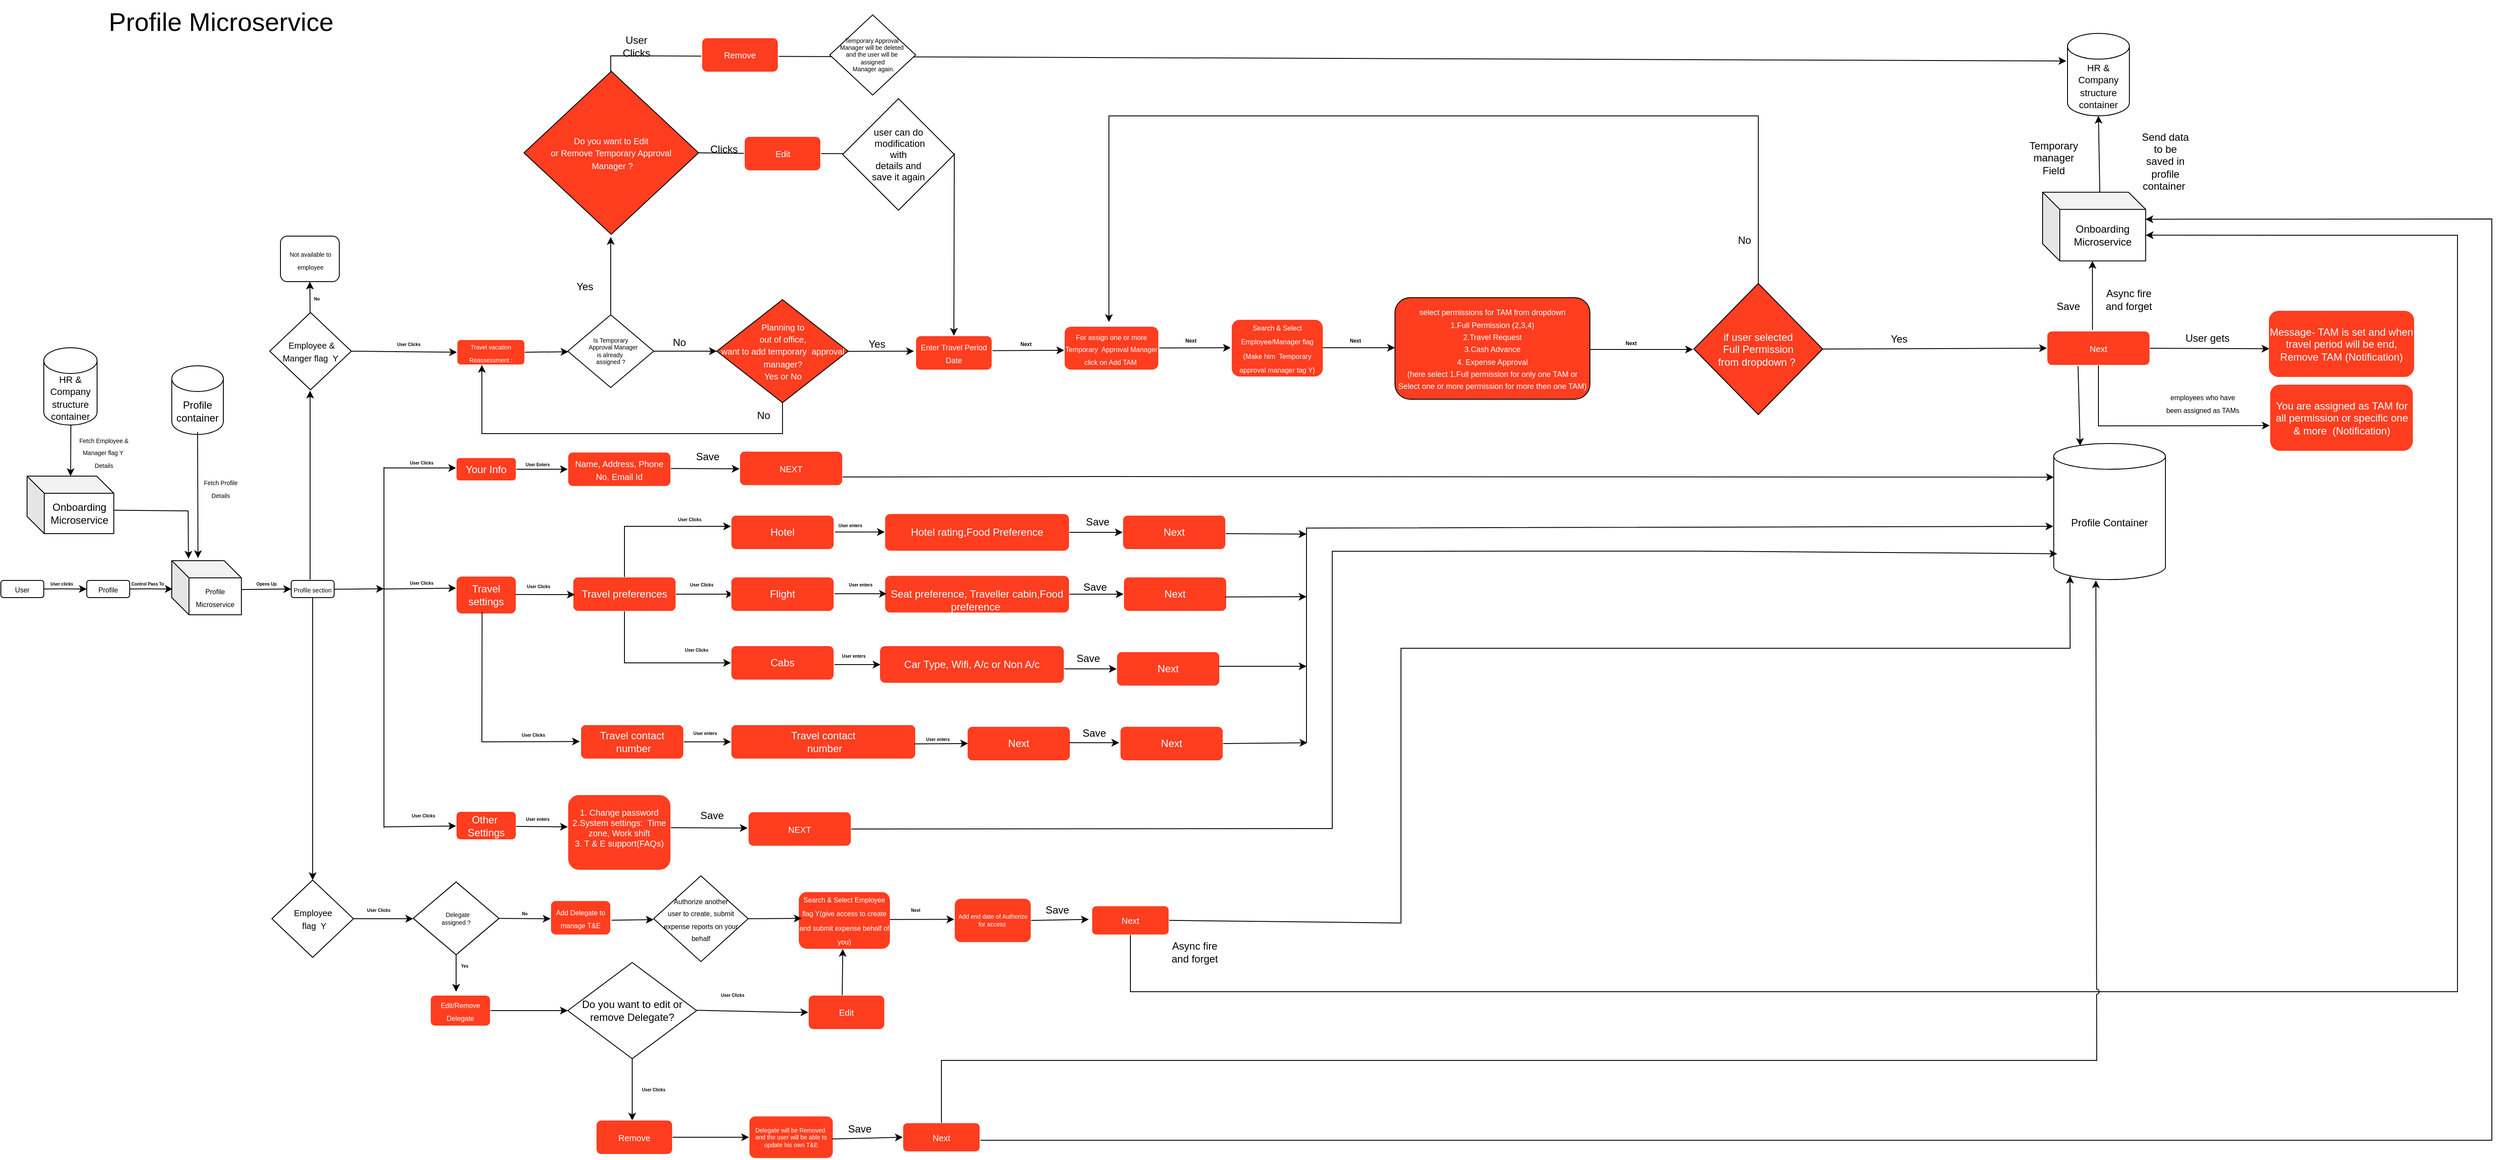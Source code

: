 <mxfile version="21.6.8" type="github">
  <diagram name="Profile Microservice" id="kIIdPjnJi_nFVVMe3VOr">
    <mxGraphModel dx="899" dy="644" grid="1" gridSize="10" guides="1" tooltips="1" connect="1" arrows="1" fold="1" page="1" pageScale="1" pageWidth="827" pageHeight="1169" math="0" shadow="0">
      <root>
        <mxCell id="0" />
        <mxCell id="1" parent="0" />
        <mxCell id="sCX7qENGcsBtxhSft7dQ-1" value="&lt;div style=&quot;&quot;&gt;&lt;span style=&quot;font-size: 8px; background-color: initial;&quot;&gt;User&lt;/span&gt;&lt;/div&gt;" style="rounded=1;whiteSpace=wrap;html=1;align=center;" parent="1" vertex="1">
          <mxGeometry x="20" y="721" width="50" height="20" as="geometry" />
        </mxCell>
        <mxCell id="sCX7qENGcsBtxhSft7dQ-2" value="" style="endArrow=classic;html=1;rounded=0;strokeWidth=1;" parent="1" edge="1">
          <mxGeometry width="50" height="50" relative="1" as="geometry">
            <mxPoint x="70" y="731" as="sourcePoint" />
            <mxPoint x="120" y="731" as="targetPoint" />
            <Array as="points">
              <mxPoint x="90" y="730.78" />
            </Array>
          </mxGeometry>
        </mxCell>
        <mxCell id="sCX7qENGcsBtxhSft7dQ-4" value="&lt;font style=&quot;font-size: 5px;&quot;&gt;&lt;b&gt;User clicks&lt;/b&gt;&lt;/font&gt;" style="text;html=1;strokeColor=none;fillColor=none;align=center;verticalAlign=middle;whiteSpace=wrap;rounded=0;" parent="1" vertex="1">
          <mxGeometry x="71" y="718" width="40" height="10" as="geometry" />
        </mxCell>
        <mxCell id="sCX7qENGcsBtxhSft7dQ-7" value="&lt;div style=&quot;&quot;&gt;&lt;span style=&quot;font-size: 8px;&quot;&gt;Profile&lt;/span&gt;&lt;/div&gt;" style="rounded=1;whiteSpace=wrap;html=1;align=center;" parent="1" vertex="1">
          <mxGeometry x="120" y="721" width="50" height="20" as="geometry" />
        </mxCell>
        <mxCell id="sCX7qENGcsBtxhSft7dQ-8" value="" style="endArrow=classic;html=1;rounded=0;strokeWidth=1;" parent="1" edge="1">
          <mxGeometry width="50" height="50" relative="1" as="geometry">
            <mxPoint x="170" y="731" as="sourcePoint" />
            <mxPoint x="220" y="731" as="targetPoint" />
            <Array as="points">
              <mxPoint x="190" y="730.78" />
            </Array>
          </mxGeometry>
        </mxCell>
        <mxCell id="sCX7qENGcsBtxhSft7dQ-9" value="&lt;span style=&quot;font-size: 5px;&quot;&gt;&lt;b&gt;Control Pass To&lt;/b&gt;&lt;/span&gt;" style="text;html=1;strokeColor=none;fillColor=none;align=center;verticalAlign=middle;whiteSpace=wrap;rounded=0;" parent="1" vertex="1">
          <mxGeometry x="171" y="718" width="40" height="10" as="geometry" />
        </mxCell>
        <mxCell id="sCX7qENGcsBtxhSft7dQ-11" value="&lt;font style=&quot;font-size: 8px;&quot;&gt;Profile Microservice&lt;/font&gt;" style="shape=cube;whiteSpace=wrap;html=1;boundedLbl=1;backgroundOutline=1;darkOpacity=0.05;darkOpacity2=0.1;" parent="1" vertex="1">
          <mxGeometry x="219" y="698" width="81" height="63" as="geometry" />
        </mxCell>
        <mxCell id="sCX7qENGcsBtxhSft7dQ-14" value="" style="endArrow=classic;html=1;rounded=0;strokeWidth=1;entryX=0;entryY=0.5;entryDx=0;entryDy=0;" parent="1" target="sCX7qENGcsBtxhSft7dQ-18" edge="1">
          <mxGeometry width="50" height="50" relative="1" as="geometry">
            <mxPoint x="300" y="731.57" as="sourcePoint" />
            <mxPoint x="330" y="732" as="targetPoint" />
            <Array as="points">
              <mxPoint x="320" y="731.35" />
            </Array>
          </mxGeometry>
        </mxCell>
        <mxCell id="sCX7qENGcsBtxhSft7dQ-15" value="" style="endArrow=none;html=1;rounded=0;" parent="1" edge="1">
          <mxGeometry width="50" height="50" relative="1" as="geometry">
            <mxPoint x="466" y="1009" as="sourcePoint" />
            <mxPoint x="466" y="589" as="targetPoint" />
          </mxGeometry>
        </mxCell>
        <mxCell id="sCX7qENGcsBtxhSft7dQ-18" value="&lt;div style=&quot;&quot;&gt;&lt;font style=&quot;font-size: 7px;&quot;&gt;Profile section&lt;/font&gt;&lt;/div&gt;" style="rounded=1;whiteSpace=wrap;html=1;align=center;" parent="1" vertex="1">
          <mxGeometry x="358" y="721" width="50" height="20" as="geometry" />
        </mxCell>
        <mxCell id="sCX7qENGcsBtxhSft7dQ-20" value="&lt;span style=&quot;font-size: 5px;&quot;&gt;&lt;b&gt;Opens Up&amp;nbsp;&lt;/b&gt;&lt;/span&gt;" style="text;html=1;strokeColor=none;fillColor=none;align=center;verticalAlign=middle;whiteSpace=wrap;rounded=0;" parent="1" vertex="1">
          <mxGeometry x="310" y="713" width="40" height="20" as="geometry" />
        </mxCell>
        <mxCell id="sCX7qENGcsBtxhSft7dQ-21" value="" style="endArrow=classic;html=1;rounded=0;strokeWidth=1;entryX=0;entryY=0.5;entryDx=0;entryDy=0;" parent="1" edge="1">
          <mxGeometry width="50" height="50" relative="1" as="geometry">
            <mxPoint x="408" y="731.29" as="sourcePoint" />
            <mxPoint x="466" y="730.72" as="targetPoint" />
            <Array as="points">
              <mxPoint x="428" y="731.07" />
            </Array>
          </mxGeometry>
        </mxCell>
        <mxCell id="sCX7qENGcsBtxhSft7dQ-24" value="" style="endArrow=classic;html=1;rounded=0;" parent="1" edge="1">
          <mxGeometry width="50" height="50" relative="1" as="geometry">
            <mxPoint x="466" y="590" as="sourcePoint" />
            <mxPoint x="550" y="590" as="targetPoint" />
          </mxGeometry>
        </mxCell>
        <mxCell id="sCX7qENGcsBtxhSft7dQ-25" value="" style="endArrow=classic;html=1;rounded=0;" parent="1" edge="1">
          <mxGeometry width="50" height="50" relative="1" as="geometry">
            <mxPoint x="466" y="731" as="sourcePoint" />
            <mxPoint x="550" y="730" as="targetPoint" />
          </mxGeometry>
        </mxCell>
        <mxCell id="sCX7qENGcsBtxhSft7dQ-29" value="&lt;div style=&quot;font-size: 10px;&quot;&gt;&lt;div style=&quot;border-color: var(--border-color);&quot;&gt;&lt;font color=&quot;#ffffff&quot;&gt;1. Change password&lt;/font&gt;&lt;/div&gt;&lt;font style=&quot;border-color: var(--border-color); font-size: 10px;&quot; color=&quot;#ffffff&quot;&gt;&lt;div style=&quot;border-color: var(--border-color);&quot;&gt;&lt;span style=&quot;border-color: var(--border-color); background-color: initial;&quot;&gt;2.System settings:&amp;nbsp; Time zone, Work shift&lt;/span&gt;&lt;/div&gt;&lt;div style=&quot;border-color: var(--border-color);&quot;&gt;&lt;span style=&quot;border-color: var(--border-color); background-color: initial;&quot;&gt;3. T &amp;amp; E support(FAQs)&lt;/span&gt;&lt;/div&gt;&lt;div style=&quot;border-color: var(--border-color);&quot;&gt;&lt;br&gt;&lt;/div&gt;&lt;/font&gt;&lt;/div&gt;" style="rounded=1;whiteSpace=wrap;html=1;fillColor=#FF3D1F;strokeColor=#FFFFFF;align=center;" parent="1" vertex="1">
          <mxGeometry x="680" y="970.5" width="120" height="88" as="geometry" />
        </mxCell>
        <mxCell id="sCX7qENGcsBtxhSft7dQ-30" value="&lt;font style=&quot;font-size: 10px;&quot; color=&quot;#ffffff&quot;&gt;Name, Address, Phone No, Email Id&lt;/font&gt;" style="rounded=1;whiteSpace=wrap;html=1;fillColor=#FF3D1F;strokeColor=#FFFFFF;" parent="1" vertex="1">
          <mxGeometry x="680" y="571.5" width="120" height="40" as="geometry" />
        </mxCell>
        <mxCell id="sCX7qENGcsBtxhSft7dQ-33" value="&lt;font color=&quot;#ffffff&quot;&gt;Your Info&lt;/font&gt;" style="rounded=1;whiteSpace=wrap;html=1;fillColor=#FF3D1F;strokeColor=#FFFFFF;" parent="1" vertex="1">
          <mxGeometry x="550" y="578" width="70" height="27" as="geometry" />
        </mxCell>
        <mxCell id="sCX7qENGcsBtxhSft7dQ-37" value="&lt;font color=&quot;#ffffff&quot;&gt;Travel settings&lt;/font&gt;" style="rounded=1;whiteSpace=wrap;html=1;fillColor=#FF3D1F;strokeColor=#FFFFFF;" parent="1" vertex="1">
          <mxGeometry x="550" y="716" width="70" height="44" as="geometry" />
        </mxCell>
        <mxCell id="sCX7qENGcsBtxhSft7dQ-38" value="&lt;font color=&quot;#ffffff&quot;&gt;Other&amp;nbsp; Settings&lt;/font&gt;" style="rounded=1;whiteSpace=wrap;html=1;fillColor=#FF3D1F;strokeColor=#FFFFFF;" parent="1" vertex="1">
          <mxGeometry x="550" y="990" width="70" height="33" as="geometry" />
        </mxCell>
        <mxCell id="sCX7qENGcsBtxhSft7dQ-42" value="&lt;font style=&quot;font-size: 10px;&quot;&gt;&amp;nbsp;Employee &amp;amp; Manger flag&amp;nbsp; Y&lt;/font&gt;" style="rhombus;whiteSpace=wrap;html=1;fillColor=#FFFFFF;" parent="1" vertex="1">
          <mxGeometry x="333" y="409" width="95" height="90" as="geometry" />
        </mxCell>
        <mxCell id="sCX7qENGcsBtxhSft7dQ-48" value="" style="endArrow=classic;html=1;rounded=0;entryX=0;entryY=0.5;entryDx=0;entryDy=0;" parent="1" target="sCX7qENGcsBtxhSft7dQ-50" edge="1">
          <mxGeometry width="50" height="50" relative="1" as="geometry">
            <mxPoint x="428" y="454" as="sourcePoint" />
            <mxPoint x="522" y="454" as="targetPoint" />
          </mxGeometry>
        </mxCell>
        <mxCell id="sCX7qENGcsBtxhSft7dQ-49" value="&lt;font color=&quot;#ffffff&quot; style=&quot;font-size: 10px;&quot;&gt;Planning to &lt;br&gt;out of office, &lt;br&gt;want to add temporary&amp;nbsp; approval manager?&lt;br&gt;Yes or No&lt;br&gt;&lt;/font&gt;" style="rhombus;whiteSpace=wrap;html=1;fillColor=#FF3D1F;" parent="1" vertex="1">
          <mxGeometry x="853.5" y="394" width="153" height="120" as="geometry" />
        </mxCell>
        <mxCell id="sCX7qENGcsBtxhSft7dQ-50" value="&lt;blockquote style=&quot;margin: 0 0 0 40px; border: none; padding: 0px;&quot;&gt;&lt;/blockquote&gt;&lt;font color=&quot;#ffffff&quot; style=&quot;font-size: 7px; background-color: rgb(255, 61, 31);&quot;&gt;Travel vacation&lt;br&gt;Reassessment :&lt;/font&gt;" style="rounded=1;whiteSpace=wrap;html=1;fillColor=#FF3D1F;strokeColor=#FFFFFF;align=center;" parent="1" vertex="1">
          <mxGeometry x="551" y="440.5" width="79" height="29.5" as="geometry" />
        </mxCell>
        <mxCell id="sCX7qENGcsBtxhSft7dQ-53" value="&lt;font style=&quot;font-size: 5px;&quot;&gt;&lt;b&gt;No&lt;/b&gt;&lt;/font&gt;" style="text;html=1;strokeColor=none;fillColor=none;align=center;verticalAlign=middle;whiteSpace=wrap;rounded=0;" parent="1" vertex="1">
          <mxGeometry x="368" y="381" width="40" height="20" as="geometry" />
        </mxCell>
        <mxCell id="sCX7qENGcsBtxhSft7dQ-57" value="&lt;div style=&quot;&quot;&gt;&lt;font style=&quot;font-size: 7px;&quot;&gt;Not available to employee&lt;/font&gt;&lt;/div&gt;" style="rounded=1;whiteSpace=wrap;html=1;align=center;" parent="1" vertex="1">
          <mxGeometry x="345.5" y="320" width="68.5" height="53" as="geometry" />
        </mxCell>
        <mxCell id="sCX7qENGcsBtxhSft7dQ-58" value="&lt;span style=&quot;font-size: 5px;&quot;&gt;&lt;b&gt;User Clicks&lt;/b&gt;&lt;/span&gt;" style="text;html=1;strokeColor=none;fillColor=none;align=center;verticalAlign=middle;whiteSpace=wrap;rounded=0;" parent="1" vertex="1">
          <mxGeometry x="490" y="712" width="40" height="20" as="geometry" />
        </mxCell>
        <mxCell id="sCX7qENGcsBtxhSft7dQ-59" value="&lt;span style=&quot;font-size: 5px;&quot;&gt;&lt;b&gt;User Clicks&lt;/b&gt;&lt;/span&gt;" style="text;html=1;strokeColor=none;fillColor=none;align=center;verticalAlign=middle;whiteSpace=wrap;rounded=0;" parent="1" vertex="1">
          <mxGeometry x="492" y="980" width="40" height="26" as="geometry" />
        </mxCell>
        <mxCell id="sCX7qENGcsBtxhSft7dQ-60" value="" style="endArrow=classic;html=1;rounded=0;entryX=0;entryY=0.5;entryDx=0;entryDy=0;" parent="1" target="sCX7qENGcsBtxhSft7dQ-30" edge="1">
          <mxGeometry width="50" height="50" relative="1" as="geometry">
            <mxPoint x="620" y="591.5" as="sourcePoint" />
            <mxPoint x="670" y="541.5" as="targetPoint" />
          </mxGeometry>
        </mxCell>
        <mxCell id="sCX7qENGcsBtxhSft7dQ-61" value="&lt;span style=&quot;font-size: 5px;&quot;&gt;&lt;b&gt;User Enters&lt;/b&gt;&lt;/span&gt;" style="text;html=1;strokeColor=none;fillColor=none;align=center;verticalAlign=middle;whiteSpace=wrap;rounded=0;" parent="1" vertex="1">
          <mxGeometry x="625" y="573.5" width="40" height="20" as="geometry" />
        </mxCell>
        <mxCell id="sCX7qENGcsBtxhSft7dQ-66" value="" style="endArrow=classic;html=1;rounded=0;entryX=0;entryY=0.5;entryDx=0;entryDy=0;" parent="1" edge="1">
          <mxGeometry width="50" height="50" relative="1" as="geometry">
            <mxPoint x="620" y="1007.5" as="sourcePoint" />
            <mxPoint x="680" y="1008" as="targetPoint" />
          </mxGeometry>
        </mxCell>
        <mxCell id="sCX7qENGcsBtxhSft7dQ-70" value="Profile container" style="shape=cylinder3;whiteSpace=wrap;html=1;boundedLbl=1;backgroundOutline=1;size=15;" parent="1" vertex="1">
          <mxGeometry x="219" y="471" width="60" height="80" as="geometry" />
        </mxCell>
        <mxCell id="sCX7qENGcsBtxhSft7dQ-71" value="" style="endArrow=classic;html=1;rounded=0;entryX=0;entryY=0;entryDx=30.5;entryDy=0;entryPerimeter=0;exitX=0.5;exitY=1;exitDx=0;exitDy=0;exitPerimeter=0;" parent="1" edge="1">
          <mxGeometry width="50" height="50" relative="1" as="geometry">
            <mxPoint x="249" y="548" as="sourcePoint" />
            <mxPoint x="249.5" y="695" as="targetPoint" />
          </mxGeometry>
        </mxCell>
        <mxCell id="sCX7qENGcsBtxhSft7dQ-72" value="&lt;font style=&quot;font-size: 7px;&quot;&gt;Fetch Profile Details&lt;/font&gt;" style="text;html=1;strokeColor=none;fillColor=none;align=center;verticalAlign=middle;whiteSpace=wrap;rounded=0;" parent="1" vertex="1">
          <mxGeometry x="246" y="599.5" width="60" height="27.5" as="geometry" />
        </mxCell>
        <mxCell id="sCX7qENGcsBtxhSft7dQ-78" value="&lt;font color=&quot;#ffffff&quot;&gt;Travel contact &lt;br&gt;&amp;nbsp;number&lt;/font&gt;" style="rounded=1;whiteSpace=wrap;html=1;fillColor=#FF3D1F;strokeColor=#FFFFFF;" parent="1" vertex="1">
          <mxGeometry x="695" y="889" width="120" height="40" as="geometry" />
        </mxCell>
        <mxCell id="sCX7qENGcsBtxhSft7dQ-85" value="&lt;span style=&quot;font-size: 5px;&quot;&gt;&lt;b&gt;User Clicks&lt;/b&gt;&lt;/span&gt;" style="text;html=1;strokeColor=none;fillColor=none;align=center;verticalAlign=middle;whiteSpace=wrap;rounded=0;" parent="1" vertex="1">
          <mxGeometry x="490" y="571.5" width="40" height="20" as="geometry" />
        </mxCell>
        <mxCell id="sCX7qENGcsBtxhSft7dQ-87" value="&lt;span style=&quot;font-size: 5px;&quot;&gt;&lt;b&gt;User Clicks&lt;/b&gt;&lt;/span&gt;" style="text;html=1;strokeColor=none;fillColor=none;align=center;verticalAlign=middle;whiteSpace=wrap;rounded=0;" parent="1" vertex="1">
          <mxGeometry x="620" y="889" width="40" height="20" as="geometry" />
        </mxCell>
        <mxCell id="sCX7qENGcsBtxhSft7dQ-90" value="&lt;span style=&quot;font-size: 5px;&quot;&gt;&lt;b&gt;User enters&lt;/b&gt;&lt;/span&gt;" style="text;html=1;strokeColor=none;fillColor=none;align=center;verticalAlign=middle;whiteSpace=wrap;rounded=0;" parent="1" vertex="1">
          <mxGeometry x="625" y="983.5" width="40" height="26" as="geometry" />
        </mxCell>
        <mxCell id="sCX7qENGcsBtxhSft7dQ-94" value="&lt;font color=&quot;#ffffff&quot;&gt;Travel contact &lt;br&gt;&amp;nbsp;number&lt;/font&gt;" style="rounded=1;whiteSpace=wrap;html=1;fillColor=#FF3D1F;strokeColor=#FFFFFF;" parent="1" vertex="1">
          <mxGeometry x="870" y="889" width="215" height="40" as="geometry" />
        </mxCell>
        <mxCell id="sCX7qENGcsBtxhSft7dQ-95" value="" style="endArrow=classic;html=1;rounded=0;entryX=-0.014;entryY=0.489;entryDx=0;entryDy=0;entryPerimeter=0;exitX=0.432;exitY=0.955;exitDx=0;exitDy=0;exitPerimeter=0;" parent="1" source="sCX7qENGcsBtxhSft7dQ-37" edge="1">
          <mxGeometry width="50" height="50" relative="1" as="geometry">
            <mxPoint x="603" y="908.56" as="sourcePoint" />
            <mxPoint x="694" y="908.56" as="targetPoint" />
            <Array as="points">
              <mxPoint x="580" y="909" />
            </Array>
          </mxGeometry>
        </mxCell>
        <mxCell id="sCX7qENGcsBtxhSft7dQ-97" value="" style="endArrow=classic;html=1;rounded=0;entryX=0;entryY=0.5;entryDx=0;entryDy=0;" parent="1" target="sCX7qENGcsBtxhSft7dQ-94" edge="1">
          <mxGeometry width="50" height="50" relative="1" as="geometry">
            <mxPoint x="815" y="909" as="sourcePoint" />
            <mxPoint x="865" y="859" as="targetPoint" />
          </mxGeometry>
        </mxCell>
        <mxCell id="sCX7qENGcsBtxhSft7dQ-100" value="&lt;span style=&quot;font-size: 5px;&quot;&gt;&lt;b&gt;User enters&lt;/b&gt;&lt;/span&gt;" style="text;html=1;strokeColor=none;fillColor=none;align=center;verticalAlign=middle;whiteSpace=wrap;rounded=0;" parent="1" vertex="1">
          <mxGeometry x="820" y="887" width="40" height="20" as="geometry" />
        </mxCell>
        <mxCell id="sCX7qENGcsBtxhSft7dQ-104" value="&lt;font color=&quot;#ffffff&quot;&gt;Next&lt;/font&gt;" style="rounded=1;whiteSpace=wrap;html=1;fillColor=#FF3D1F;strokeColor=#FFFFFF;" parent="1" vertex="1">
          <mxGeometry x="1145" y="891" width="120" height="40" as="geometry" />
        </mxCell>
        <mxCell id="sCX7qENGcsBtxhSft7dQ-105" value="&lt;font color=&quot;#ffffff&quot;&gt;&lt;span style=&quot;font-size: 10px;&quot;&gt;NEXT&lt;/span&gt;&lt;/font&gt;" style="rounded=1;whiteSpace=wrap;html=1;fillColor=#FF3D1F;strokeColor=#FFFFFF;" parent="1" vertex="1">
          <mxGeometry x="880" y="570.5" width="120" height="40" as="geometry" />
        </mxCell>
        <mxCell id="sCX7qENGcsBtxhSft7dQ-106" value="" style="endArrow=classic;html=1;rounded=0;exitX=1.013;exitY=0.516;exitDx=0;exitDy=0;exitPerimeter=0;" parent="1" edge="1">
          <mxGeometry width="50" height="50" relative="1" as="geometry">
            <mxPoint x="800" y="590.62" as="sourcePoint" />
            <mxPoint x="880" y="591" as="targetPoint" />
          </mxGeometry>
        </mxCell>
        <mxCell id="sCX7qENGcsBtxhSft7dQ-114" value="&lt;span style=&quot;font-size: 5px;&quot;&gt;&lt;b&gt;User enters&lt;/b&gt;&lt;/span&gt;" style="text;html=1;strokeColor=none;fillColor=none;align=center;verticalAlign=middle;whiteSpace=wrap;rounded=0;" parent="1" vertex="1">
          <mxGeometry x="1091" y="893.5" width="40" height="20" as="geometry" />
        </mxCell>
        <mxCell id="sCX7qENGcsBtxhSft7dQ-115" value="" style="endArrow=classic;html=1;rounded=0;entryX=0;entryY=0.5;entryDx=0;entryDy=0;exitX=0.994;exitY=0.558;exitDx=0;exitDy=0;exitPerimeter=0;" parent="1" source="sCX7qENGcsBtxhSft7dQ-94" edge="1">
          <mxGeometry width="50" height="50" relative="1" as="geometry">
            <mxPoint x="1091" y="910.92" as="sourcePoint" />
            <mxPoint x="1146" y="910.92" as="targetPoint" />
          </mxGeometry>
        </mxCell>
        <mxCell id="sCX7qENGcsBtxhSft7dQ-116" value="Profile Container" style="shape=cylinder3;whiteSpace=wrap;html=1;boundedLbl=1;backgroundOutline=1;size=15;" parent="1" vertex="1">
          <mxGeometry x="2410" y="561.5" width="130" height="158.5" as="geometry" />
        </mxCell>
        <mxCell id="sCX7qENGcsBtxhSft7dQ-118" value="&lt;font color=&quot;#ffffff&quot;&gt;&lt;span style=&quot;font-size: 10px;&quot;&gt;NEXT&lt;/span&gt;&lt;/font&gt;" style="rounded=1;whiteSpace=wrap;html=1;fillColor=#FF3D1F;strokeColor=#FFFFFF;" parent="1" vertex="1">
          <mxGeometry x="890" y="990.5" width="120" height="40" as="geometry" />
        </mxCell>
        <mxCell id="sCX7qENGcsBtxhSft7dQ-121" value="" style="endArrow=classic;html=1;rounded=0;entryX=-0.005;entryY=0.347;entryDx=0;entryDy=0;entryPerimeter=0;" parent="1" edge="1">
          <mxGeometry width="50" height="50" relative="1" as="geometry">
            <mxPoint x="800" y="1009" as="sourcePoint" />
            <mxPoint x="889.4" y="1009.38" as="targetPoint" />
          </mxGeometry>
        </mxCell>
        <mxCell id="sCX7qENGcsBtxhSft7dQ-125" value="" style="endArrow=classic;html=1;rounded=0;exitX=1;exitY=0.75;exitDx=0;exitDy=0;entryX=0;entryY=0;entryDx=0;entryDy=39.25;entryPerimeter=0;" parent="1" source="sCX7qENGcsBtxhSft7dQ-105" target="sCX7qENGcsBtxhSft7dQ-116" edge="1">
          <mxGeometry width="50" height="50" relative="1" as="geometry">
            <mxPoint x="1000" y="591.5" as="sourcePoint" />
            <mxPoint x="1500" y="280" as="targetPoint" />
            <Array as="points">
              <mxPoint x="1320" y="600" />
            </Array>
          </mxGeometry>
        </mxCell>
        <mxCell id="sCX7qENGcsBtxhSft7dQ-127" value="" style="endArrow=classic;html=1;rounded=0;" parent="1" edge="1">
          <mxGeometry width="50" height="50" relative="1" as="geometry">
            <mxPoint x="1264" y="910" as="sourcePoint" />
            <mxPoint x="1322" y="910" as="targetPoint" />
          </mxGeometry>
        </mxCell>
        <mxCell id="sCX7qENGcsBtxhSft7dQ-129" value="" style="endArrow=classic;html=1;rounded=0;exitX=1;exitY=0.5;exitDx=0;exitDy=0;" parent="1" source="sCX7qENGcsBtxhSft7dQ-118" edge="1">
          <mxGeometry width="50" height="50" relative="1" as="geometry">
            <mxPoint x="1043" y="1010.38" as="sourcePoint" />
            <mxPoint x="2414" y="689.88" as="targetPoint" />
            <Array as="points">
              <mxPoint x="1570" y="1010" />
              <mxPoint x="1570" y="687" />
              <mxPoint x="1994" y="686.88" />
            </Array>
          </mxGeometry>
        </mxCell>
        <mxCell id="sCX7qENGcsBtxhSft7dQ-133" value="Send data to be saved in profile container&amp;nbsp;" style="text;html=1;strokeColor=none;fillColor=none;align=center;verticalAlign=middle;whiteSpace=wrap;rounded=0;" parent="1" vertex="1">
          <mxGeometry x="2510" y="146.11" width="60" height="173.89" as="geometry" />
        </mxCell>
        <mxCell id="sCX7qENGcsBtxhSft7dQ-136" value="" style="endArrow=classic;html=1;rounded=0;exitX=1;exitY=0.5;exitDx=0;exitDy=0;" parent="1" edge="1">
          <mxGeometry width="50" height="50" relative="1" as="geometry">
            <mxPoint x="1006.5" y="454.25" as="sourcePoint" />
            <mxPoint x="1083" y="454" as="targetPoint" />
          </mxGeometry>
        </mxCell>
        <mxCell id="sCX7qENGcsBtxhSft7dQ-138" value="" style="endArrow=classic;html=1;rounded=0;entryX=0.5;entryY=1;entryDx=0;entryDy=0;" parent="1" target="sCX7qENGcsBtxhSft7dQ-57" edge="1">
          <mxGeometry width="50" height="50" relative="1" as="geometry">
            <mxPoint x="380" y="409" as="sourcePoint" />
            <mxPoint x="430" y="359" as="targetPoint" />
          </mxGeometry>
        </mxCell>
        <mxCell id="sCX7qENGcsBtxhSft7dQ-139" value="" style="endArrow=classic;html=1;rounded=0;" parent="1" edge="1">
          <mxGeometry width="50" height="50" relative="1" as="geometry">
            <mxPoint x="380" y="720" as="sourcePoint" />
            <mxPoint x="380" y="500" as="targetPoint" />
          </mxGeometry>
        </mxCell>
        <mxCell id="sCX7qENGcsBtxhSft7dQ-147" value="" style="endArrow=classic;html=1;rounded=0;" parent="1" edge="1">
          <mxGeometry width="50" height="50" relative="1" as="geometry">
            <mxPoint x="1173" y="453.32" as="sourcePoint" />
            <mxPoint x="1258" y="453" as="targetPoint" />
          </mxGeometry>
        </mxCell>
        <mxCell id="sCX7qENGcsBtxhSft7dQ-159" value="Yes" style="text;html=1;strokeColor=none;fillColor=none;align=center;verticalAlign=middle;whiteSpace=wrap;rounded=0;" parent="1" vertex="1">
          <mxGeometry x="1010" y="430.5" width="60" height="30" as="geometry" />
        </mxCell>
        <mxCell id="sCX7qENGcsBtxhSft7dQ-174" value="Temporary manager Field" style="text;html=1;strokeColor=none;fillColor=none;align=center;verticalAlign=middle;whiteSpace=wrap;rounded=0;" parent="1" vertex="1">
          <mxGeometry x="2380" y="213.89" width="60" height="30" as="geometry" />
        </mxCell>
        <mxCell id="sCX7qENGcsBtxhSft7dQ-175" value="Onboarding Microservice" style="shape=cube;whiteSpace=wrap;html=1;boundedLbl=1;backgroundOutline=1;darkOpacity=0.05;darkOpacity2=0.1;" parent="1" vertex="1">
          <mxGeometry x="2397" y="268.89" width="120" height="80" as="geometry" />
        </mxCell>
        <mxCell id="sCX7qENGcsBtxhSft7dQ-176" value="Async fire and forget" style="text;html=1;strokeColor=none;fillColor=none;align=center;verticalAlign=middle;whiteSpace=wrap;rounded=0;" parent="1" vertex="1">
          <mxGeometry x="2460" y="378.89" width="75" height="30" as="geometry" />
        </mxCell>
        <mxCell id="sCX7qENGcsBtxhSft7dQ-177" value="" style="endArrow=classic;html=1;rounded=0;exitX=0.555;exitY=-0.002;exitDx=0;exitDy=0;exitPerimeter=0;entryX=0.5;entryY=1;entryDx=0;entryDy=0;entryPerimeter=0;" parent="1" source="sCX7qENGcsBtxhSft7dQ-175" target="sCX7qENGcsBtxhSft7dQ-180" edge="1">
          <mxGeometry width="50" height="50" relative="1" as="geometry">
            <mxPoint x="2357" y="134.89" as="sourcePoint" />
            <mxPoint x="2451" y="188.89" as="targetPoint" />
          </mxGeometry>
        </mxCell>
        <mxCell id="sCX7qENGcsBtxhSft7dQ-179" value="" style="endArrow=classic;html=1;rounded=0;exitX=0.484;exitY=-0.007;exitDx=0;exitDy=0;exitPerimeter=0;" parent="1" edge="1">
          <mxGeometry width="50" height="50" relative="1" as="geometry">
            <mxPoint x="2455.08" y="429.11" as="sourcePoint" />
            <mxPoint x="2455" y="348.89" as="targetPoint" />
          </mxGeometry>
        </mxCell>
        <mxCell id="sCX7qENGcsBtxhSft7dQ-180" value="&lt;font style=&quot;font-size: 11px;&quot;&gt;HR &amp;amp; Company structure container&lt;/font&gt;" style="shape=cylinder3;whiteSpace=wrap;html=1;boundedLbl=1;backgroundOutline=1;size=15;" parent="1" vertex="1">
          <mxGeometry x="2426" y="83.89" width="72" height="96" as="geometry" />
        </mxCell>
        <mxCell id="P8ak96mhny76IhVilgOm-1" value="&lt;font style=&quot;font-size: 11px;&quot;&gt;HR &amp;amp; Company structure container&lt;/font&gt;" style="shape=cylinder3;whiteSpace=wrap;html=1;boundedLbl=1;backgroundOutline=1;size=15;" parent="1" vertex="1">
          <mxGeometry x="70" y="450" width="62" height="90" as="geometry" />
        </mxCell>
        <mxCell id="P8ak96mhny76IhVilgOm-2" value="Onboarding Microservice" style="shape=cube;whiteSpace=wrap;html=1;boundedLbl=1;backgroundOutline=1;darkOpacity=0.05;darkOpacity2=0.1;" parent="1" vertex="1">
          <mxGeometry x="50.5" y="599.5" width="101" height="67" as="geometry" />
        </mxCell>
        <mxCell id="P8ak96mhny76IhVilgOm-6" value="" style="endArrow=classic;html=1;rounded=0;exitX=1.006;exitY=0.593;exitDx=0;exitDy=0;exitPerimeter=0;entryX=0.24;entryY=-0.038;entryDx=0;entryDy=0;entryPerimeter=0;" parent="1" source="P8ak96mhny76IhVilgOm-2" target="sCX7qENGcsBtxhSft7dQ-11" edge="1">
          <mxGeometry width="50" height="50" relative="1" as="geometry">
            <mxPoint x="161" y="691.5" as="sourcePoint" />
            <mxPoint x="211" y="641.5" as="targetPoint" />
            <Array as="points">
              <mxPoint x="238" y="640" />
            </Array>
          </mxGeometry>
        </mxCell>
        <mxCell id="P8ak96mhny76IhVilgOm-7" value="" style="endArrow=classic;html=1;rounded=0;" parent="1" target="P8ak96mhny76IhVilgOm-2" edge="1">
          <mxGeometry width="50" height="50" relative="1" as="geometry">
            <mxPoint x="101.5" y="540" as="sourcePoint" />
            <mxPoint x="151.5" y="490" as="targetPoint" />
          </mxGeometry>
        </mxCell>
        <mxCell id="P8ak96mhny76IhVilgOm-8" value="&lt;font style=&quot;font-size: 7px;&quot;&gt;Fetch Employee &amp;amp; Manager flag Y&amp;nbsp; Details&lt;/font&gt;" style="text;html=1;strokeColor=none;fillColor=none;align=center;verticalAlign=middle;whiteSpace=wrap;rounded=0;" parent="1" vertex="1">
          <mxGeometry x="110" y="557" width="60" height="27.5" as="geometry" />
        </mxCell>
        <mxCell id="P8ak96mhny76IhVilgOm-10" value="" style="endArrow=classic;html=1;rounded=0;" parent="1" edge="1">
          <mxGeometry width="50" height="50" relative="1" as="geometry">
            <mxPoint x="466" y="1008" as="sourcePoint" />
            <mxPoint x="550" y="1007" as="targetPoint" />
          </mxGeometry>
        </mxCell>
        <mxCell id="P8ak96mhny76IhVilgOm-11" value="&lt;div style=&quot;&quot;&gt;&lt;font color=&quot;#ffffff&quot;&gt;&lt;span style=&quot;font-size: 12px;&quot;&gt;&lt;br&gt;&lt;/span&gt;&lt;/font&gt;&lt;/div&gt;&lt;font color=&quot;#ffffff&quot;&gt;&lt;div style=&quot;&quot;&gt;Seat preference, Traveller cabin,Food preference&amp;nbsp;&lt;/div&gt;&lt;/font&gt;" style="rounded=1;whiteSpace=wrap;html=1;fillColor=#FF3D1F;strokeColor=#FFFFFF;align=center;" parent="1" vertex="1">
          <mxGeometry x="1049" y="715.13" width="215" height="43.75" as="geometry" />
        </mxCell>
        <mxCell id="P8ak96mhny76IhVilgOm-12" value="&lt;font color=&quot;#ffffff&quot;&gt;Travel preferences&lt;/font&gt;" style="rounded=1;whiteSpace=wrap;html=1;fillColor=#FF3D1F;strokeColor=#FFFFFF;" parent="1" vertex="1">
          <mxGeometry x="686" y="717" width="120" height="40" as="geometry" />
        </mxCell>
        <mxCell id="P8ak96mhny76IhVilgOm-13" value="&lt;span style=&quot;font-size: 5px;&quot;&gt;&lt;b&gt;User enters&lt;/b&gt;&lt;/span&gt;" style="text;html=1;strokeColor=none;fillColor=none;align=center;verticalAlign=middle;whiteSpace=wrap;rounded=0;" parent="1" vertex="1">
          <mxGeometry x="1001" y="713.5" width="40" height="20" as="geometry" />
        </mxCell>
        <mxCell id="P8ak96mhny76IhVilgOm-14" value="" style="endArrow=classic;html=1;rounded=0;entryX=0;entryY=0.5;entryDx=0;entryDy=0;exitX=1;exitY=0.5;exitDx=0;exitDy=0;" parent="1" source="P8ak96mhny76IhVilgOm-12" edge="1">
          <mxGeometry width="50" height="50" relative="1" as="geometry">
            <mxPoint x="818" y="737" as="sourcePoint" />
            <mxPoint x="873" y="737" as="targetPoint" />
          </mxGeometry>
        </mxCell>
        <mxCell id="P8ak96mhny76IhVilgOm-15" value="&lt;font color=&quot;#ffffff&quot;&gt;Next&lt;/font&gt;" style="rounded=1;whiteSpace=wrap;html=1;fillColor=#FF3D1F;strokeColor=#FFFFFF;" parent="1" vertex="1">
          <mxGeometry x="1327" y="717" width="120" height="40" as="geometry" />
        </mxCell>
        <mxCell id="P8ak96mhny76IhVilgOm-17" value="" style="endArrow=classic;html=1;rounded=0;entryX=0;entryY=0.5;entryDx=0;entryDy=0;exitX=0.996;exitY=0.616;exitDx=0;exitDy=0;exitPerimeter=0;" parent="1" edge="1">
          <mxGeometry width="50" height="50" relative="1" as="geometry">
            <mxPoint x="990.57" y="736.52" as="sourcePoint" />
            <mxPoint x="1051.43" y="736.57" as="targetPoint" />
          </mxGeometry>
        </mxCell>
        <mxCell id="P8ak96mhny76IhVilgOm-18" value="" style="endArrow=classic;html=1;rounded=0;exitX=1;exitY=0.5;exitDx=0;exitDy=0;entryX=0;entryY=0.5;entryDx=0;entryDy=0;" parent="1" source="P8ak96mhny76IhVilgOm-11" target="P8ak96mhny76IhVilgOm-15" edge="1">
          <mxGeometry width="50" height="50" relative="1" as="geometry">
            <mxPoint x="1268" y="733.5" as="sourcePoint" />
            <mxPoint x="1326" y="733.5" as="targetPoint" />
          </mxGeometry>
        </mxCell>
        <mxCell id="P8ak96mhny76IhVilgOm-19" value="&lt;font color=&quot;#ffffff&quot;&gt;Car Type, Wifi, A/c or Non A/c&lt;/font&gt;" style="rounded=1;whiteSpace=wrap;html=1;fillColor=#FF3D1F;strokeColor=#FFFFFF;align=center;" parent="1" vertex="1">
          <mxGeometry x="1043" y="797" width="215" height="43.75" as="geometry" />
        </mxCell>
        <mxCell id="P8ak96mhny76IhVilgOm-21" value="&lt;span style=&quot;font-size: 5px;&quot;&gt;&lt;b&gt;User enters&lt;/b&gt;&lt;/span&gt;" style="text;html=1;strokeColor=none;fillColor=none;align=center;verticalAlign=middle;whiteSpace=wrap;rounded=0;" parent="1" vertex="1">
          <mxGeometry x="993" y="797" width="40" height="20" as="geometry" />
        </mxCell>
        <mxCell id="P8ak96mhny76IhVilgOm-22" value="" style="endArrow=classic;html=1;rounded=0;entryX=0;entryY=0.5;entryDx=0;entryDy=0;" parent="1" edge="1">
          <mxGeometry width="50" height="50" relative="1" as="geometry">
            <mxPoint x="989" y="819" as="sourcePoint" />
            <mxPoint x="1044" y="819" as="targetPoint" />
          </mxGeometry>
        </mxCell>
        <mxCell id="P8ak96mhny76IhVilgOm-23" value="&lt;font color=&quot;#ffffff&quot;&gt;Next&lt;/font&gt;" style="rounded=1;whiteSpace=wrap;html=1;fillColor=#FF3D1F;strokeColor=#FFFFFF;" parent="1" vertex="1">
          <mxGeometry x="1319" y="804" width="120" height="40" as="geometry" />
        </mxCell>
        <mxCell id="P8ak96mhny76IhVilgOm-25" value="" style="endArrow=classic;html=1;rounded=0;entryX=0;entryY=0.5;entryDx=0;entryDy=0;exitX=0.996;exitY=0.616;exitDx=0;exitDy=0;exitPerimeter=0;" parent="1" target="P8ak96mhny76IhVilgOm-23" edge="1">
          <mxGeometry width="50" height="50" relative="1" as="geometry">
            <mxPoint x="1258.14" y="823.95" as="sourcePoint" />
            <mxPoint x="1315" y="823.8" as="targetPoint" />
          </mxGeometry>
        </mxCell>
        <mxCell id="P8ak96mhny76IhVilgOm-26" value="" style="endArrow=classic;html=1;rounded=0;" parent="1" edge="1">
          <mxGeometry width="50" height="50" relative="1" as="geometry">
            <mxPoint x="1438" y="821" as="sourcePoint" />
            <mxPoint x="1540" y="821" as="targetPoint" />
          </mxGeometry>
        </mxCell>
        <mxCell id="P8ak96mhny76IhVilgOm-27" value="&lt;font color=&quot;#ffffff&quot;&gt;Flight&lt;/font&gt;" style="rounded=1;whiteSpace=wrap;html=1;fillColor=#FF3D1F;strokeColor=#FFFFFF;" parent="1" vertex="1">
          <mxGeometry x="870" y="717" width="120" height="40" as="geometry" />
        </mxCell>
        <mxCell id="P8ak96mhny76IhVilgOm-28" value="&lt;font color=&quot;#ffffff&quot;&gt;Cabs&lt;/font&gt;" style="rounded=1;whiteSpace=wrap;html=1;fillColor=#FF3D1F;strokeColor=#FFFFFF;" parent="1" vertex="1">
          <mxGeometry x="870" y="797" width="120" height="40" as="geometry" />
        </mxCell>
        <mxCell id="P8ak96mhny76IhVilgOm-29" value="&lt;font color=&quot;#ffffff&quot;&gt;Hotel&lt;/font&gt;" style="rounded=1;whiteSpace=wrap;html=1;fillColor=#FF3D1F;strokeColor=#FFFFFF;" parent="1" vertex="1">
          <mxGeometry x="870" y="645" width="120" height="40" as="geometry" />
        </mxCell>
        <mxCell id="P8ak96mhny76IhVilgOm-30" value="&lt;span style=&quot;font-size: 5px;&quot;&gt;&lt;b&gt;User Clicks&lt;/b&gt;&lt;/span&gt;" style="text;html=1;strokeColor=none;fillColor=none;align=center;verticalAlign=middle;whiteSpace=wrap;rounded=0;" parent="1" vertex="1">
          <mxGeometry x="816" y="713.5" width="40" height="20" as="geometry" />
        </mxCell>
        <mxCell id="P8ak96mhny76IhVilgOm-35" value="" style="endArrow=classic;html=1;rounded=0;exitX=0.5;exitY=0;exitDx=0;exitDy=0;" parent="1" source="P8ak96mhny76IhVilgOm-12" edge="1">
          <mxGeometry width="50" height="50" relative="1" as="geometry">
            <mxPoint x="776" y="658" as="sourcePoint" />
            <mxPoint x="870" y="658" as="targetPoint" />
            <Array as="points">
              <mxPoint x="746" y="658" />
            </Array>
          </mxGeometry>
        </mxCell>
        <mxCell id="P8ak96mhny76IhVilgOm-36" value="" style="endArrow=classic;html=1;rounded=0;exitX=0.5;exitY=1;exitDx=0;exitDy=0;" parent="1" source="P8ak96mhny76IhVilgOm-12" edge="1">
          <mxGeometry width="50" height="50" relative="1" as="geometry">
            <mxPoint x="820" y="867" as="sourcePoint" />
            <mxPoint x="870" y="817" as="targetPoint" />
            <Array as="points">
              <mxPoint x="746" y="817" />
            </Array>
          </mxGeometry>
        </mxCell>
        <mxCell id="P8ak96mhny76IhVilgOm-37" value="&lt;span style=&quot;font-size: 5px;&quot;&gt;&lt;b&gt;User Clicks&lt;/b&gt;&lt;/span&gt;" style="text;html=1;strokeColor=none;fillColor=none;align=center;verticalAlign=middle;whiteSpace=wrap;rounded=0;" parent="1" vertex="1">
          <mxGeometry x="802" y="638" width="40" height="20" as="geometry" />
        </mxCell>
        <mxCell id="P8ak96mhny76IhVilgOm-38" value="&lt;span style=&quot;font-size: 5px;&quot;&gt;&lt;b&gt;User Clicks&lt;/b&gt;&lt;/span&gt;" style="text;html=1;strokeColor=none;fillColor=none;align=center;verticalAlign=middle;whiteSpace=wrap;rounded=0;" parent="1" vertex="1">
          <mxGeometry x="810" y="790" width="40" height="20" as="geometry" />
        </mxCell>
        <mxCell id="P8ak96mhny76IhVilgOm-39" value="&lt;div style=&quot;&quot;&gt;&lt;font color=&quot;#ffffff&quot;&gt;Hotel rating,Food Preference&lt;/font&gt;&lt;/div&gt;" style="rounded=1;whiteSpace=wrap;html=1;fillColor=#FF3D1F;strokeColor=#FFFFFF;align=center;" parent="1" vertex="1">
          <mxGeometry x="1049" y="643.13" width="215" height="43.75" as="geometry" />
        </mxCell>
        <mxCell id="P8ak96mhny76IhVilgOm-40" value="" style="endArrow=classic;html=1;rounded=0;entryX=0;entryY=0.5;entryDx=0;entryDy=0;" parent="1" target="P8ak96mhny76IhVilgOm-43" edge="1">
          <mxGeometry width="50" height="50" relative="1" as="geometry">
            <mxPoint x="1264" y="665.01" as="sourcePoint" />
            <mxPoint x="1322" y="665.01" as="targetPoint" />
          </mxGeometry>
        </mxCell>
        <mxCell id="P8ak96mhny76IhVilgOm-43" value="&lt;font color=&quot;#ffffff&quot;&gt;Next&lt;/font&gt;" style="rounded=1;whiteSpace=wrap;html=1;fillColor=#FF3D1F;strokeColor=#FFFFFF;" parent="1" vertex="1">
          <mxGeometry x="1326" y="645" width="120" height="40" as="geometry" />
        </mxCell>
        <mxCell id="P8ak96mhny76IhVilgOm-44" value="" style="endArrow=classic;html=1;rounded=0;" parent="1" edge="1">
          <mxGeometry width="50" height="50" relative="1" as="geometry">
            <mxPoint x="991" y="664.63" as="sourcePoint" />
            <mxPoint x="1049" y="664.63" as="targetPoint" />
          </mxGeometry>
        </mxCell>
        <mxCell id="P8ak96mhny76IhVilgOm-45" value="&lt;span style=&quot;font-size: 5px;&quot;&gt;&lt;b&gt;User enters&lt;/b&gt;&lt;/span&gt;" style="text;html=1;strokeColor=none;fillColor=none;align=center;verticalAlign=middle;whiteSpace=wrap;rounded=0;" parent="1" vertex="1">
          <mxGeometry x="989" y="645.01" width="40" height="20" as="geometry" />
        </mxCell>
        <mxCell id="P8ak96mhny76IhVilgOm-46" value="Save" style="text;html=1;strokeColor=none;fillColor=none;align=center;verticalAlign=middle;whiteSpace=wrap;rounded=0;" parent="1" vertex="1">
          <mxGeometry x="813" y="561.5" width="60" height="30" as="geometry" />
        </mxCell>
        <mxCell id="P8ak96mhny76IhVilgOm-47" value="Save" style="text;html=1;strokeColor=none;fillColor=none;align=center;verticalAlign=middle;whiteSpace=wrap;rounded=0;" parent="1" vertex="1">
          <mxGeometry x="1267" y="638" width="60" height="30" as="geometry" />
        </mxCell>
        <mxCell id="P8ak96mhny76IhVilgOm-48" value="Save" style="text;html=1;strokeColor=none;fillColor=none;align=center;verticalAlign=middle;whiteSpace=wrap;rounded=0;" parent="1" vertex="1">
          <mxGeometry x="1264" y="713.5" width="60" height="30" as="geometry" />
        </mxCell>
        <mxCell id="P8ak96mhny76IhVilgOm-49" value="Save" style="text;html=1;strokeColor=none;fillColor=none;align=center;verticalAlign=middle;whiteSpace=wrap;rounded=0;" parent="1" vertex="1">
          <mxGeometry x="1256" y="797" width="60" height="30" as="geometry" />
        </mxCell>
        <mxCell id="P8ak96mhny76IhVilgOm-50" value="Save" style="text;html=1;strokeColor=none;fillColor=none;align=center;verticalAlign=middle;whiteSpace=wrap;rounded=0;" parent="1" vertex="1">
          <mxGeometry x="1263" y="884" width="60" height="30" as="geometry" />
        </mxCell>
        <mxCell id="P8ak96mhny76IhVilgOm-51" value="&lt;font color=&quot;#ffffff&quot;&gt;Next&lt;/font&gt;" style="rounded=1;whiteSpace=wrap;html=1;fillColor=#FF3D1F;strokeColor=#FFFFFF;" parent="1" vertex="1">
          <mxGeometry x="1323" y="891" width="120" height="40" as="geometry" />
        </mxCell>
        <mxCell id="P8ak96mhny76IhVilgOm-53" value="" style="endArrow=classic;html=1;rounded=0;entryX=0.018;entryY=0.513;entryDx=0;entryDy=0;entryPerimeter=0;" parent="1" target="P8ak96mhny76IhVilgOm-12" edge="1">
          <mxGeometry width="50" height="50" relative="1" as="geometry">
            <mxPoint x="619" y="737.37" as="sourcePoint" />
            <mxPoint x="690" y="737.74" as="targetPoint" />
          </mxGeometry>
        </mxCell>
        <mxCell id="P8ak96mhny76IhVilgOm-54" value="&lt;span style=&quot;font-size: 5px;&quot;&gt;&lt;b&gt;User Clicks&lt;/b&gt;&lt;/span&gt;" style="text;html=1;strokeColor=none;fillColor=none;align=center;verticalAlign=middle;whiteSpace=wrap;rounded=0;" parent="1" vertex="1">
          <mxGeometry x="626" y="716" width="40" height="20" as="geometry" />
        </mxCell>
        <mxCell id="P8ak96mhny76IhVilgOm-59" value="Save" style="text;html=1;strokeColor=none;fillColor=none;align=center;verticalAlign=middle;whiteSpace=wrap;rounded=0;" parent="1" vertex="1">
          <mxGeometry x="818" y="979.5" width="60" height="30" as="geometry" />
        </mxCell>
        <mxCell id="P8ak96mhny76IhVilgOm-60" value="" style="endArrow=classic;html=1;rounded=0;" parent="1" edge="1">
          <mxGeometry width="50" height="50" relative="1" as="geometry">
            <mxPoint x="1446" y="666.5" as="sourcePoint" />
            <mxPoint x="1540" y="667" as="targetPoint" />
          </mxGeometry>
        </mxCell>
        <mxCell id="P8ak96mhny76IhVilgOm-63" value="" style="endArrow=classic;html=1;rounded=0;exitX=0.986;exitY=0.58;exitDx=0;exitDy=0;exitPerimeter=0;" parent="1" source="P8ak96mhny76IhVilgOm-15" edge="1">
          <mxGeometry width="50" height="50" relative="1" as="geometry">
            <mxPoint x="1446" y="743.5" as="sourcePoint" />
            <mxPoint x="1540" y="740" as="targetPoint" />
          </mxGeometry>
        </mxCell>
        <mxCell id="P8ak96mhny76IhVilgOm-64" value="" style="endArrow=classic;html=1;rounded=0;exitX=1;exitY=0.5;exitDx=0;exitDy=0;" parent="1" source="P8ak96mhny76IhVilgOm-51" edge="1">
          <mxGeometry width="50" height="50" relative="1" as="geometry">
            <mxPoint x="1447" y="913.5" as="sourcePoint" />
            <mxPoint x="1541" y="910" as="targetPoint" />
          </mxGeometry>
        </mxCell>
        <mxCell id="8wwqLfJiLJ7VVBayofBk-1" value="&lt;font style=&quot;font-size: 30px;&quot;&gt;Profile Microservice&lt;/font&gt;" style="text;html=1;align=center;verticalAlign=middle;resizable=0;points=[];autosize=1;strokeColor=none;fillColor=none;" parent="1" vertex="1">
          <mxGeometry x="131" y="45" width="290" height="50" as="geometry" />
        </mxCell>
        <mxCell id="08Io56GUBInTMvae3-mh-3" value="" style="endArrow=classic;html=1;rounded=0;entryX=-0.004;entryY=0.609;entryDx=0;entryDy=0;entryPerimeter=0;" parent="1" target="sCX7qENGcsBtxhSft7dQ-116" edge="1">
          <mxGeometry width="50" height="50" relative="1" as="geometry">
            <mxPoint x="1540" y="910" as="sourcePoint" />
            <mxPoint x="1540" y="660" as="targetPoint" />
            <Array as="points">
              <mxPoint x="1540" y="660" />
            </Array>
          </mxGeometry>
        </mxCell>
        <mxCell id="08Io56GUBInTMvae3-mh-25" value="&lt;font color=&quot;#ffffff&quot;&gt;Message- TAM is set and when travel period will be end, Remove TAM (Notification)&lt;/font&gt;" style="rounded=1;whiteSpace=wrap;html=1;fillColor=#FF3D1F;strokeColor=#FFFFFF;" parent="1" vertex="1">
          <mxGeometry x="2660" y="406.5" width="170" height="78" as="geometry" />
        </mxCell>
        <mxCell id="08Io56GUBInTMvae3-mh-44" value="No" style="text;html=1;strokeColor=none;fillColor=none;align=center;verticalAlign=middle;whiteSpace=wrap;rounded=0;" parent="1" vertex="1">
          <mxGeometry x="780" y="429" width="60" height="30" as="geometry" />
        </mxCell>
        <mxCell id="08Io56GUBInTMvae3-mh-46" value="" style="endArrow=classic;html=1;rounded=0;exitX=1;exitY=0.5;exitDx=0;exitDy=0;" parent="1" source="SLerbbSwyldBixi4_GsX-20" target="sCX7qENGcsBtxhSft7dQ-49" edge="1">
          <mxGeometry width="50" height="50" relative="1" as="geometry">
            <mxPoint x="621" y="454.0" as="sourcePoint" />
            <mxPoint x="666.98" y="454.005" as="targetPoint" />
          </mxGeometry>
        </mxCell>
        <mxCell id="08Io56GUBInTMvae3-mh-47" style="edgeStyle=orthogonalEdgeStyle;rounded=0;orthogonalLoop=1;jettySize=auto;html=1;exitX=0.5;exitY=1;exitDx=0;exitDy=0;" parent="1" edge="1">
          <mxGeometry relative="1" as="geometry">
            <mxPoint x="2310" y="128.86" as="sourcePoint" />
            <mxPoint x="2310" y="128.86" as="targetPoint" />
          </mxGeometry>
        </mxCell>
        <mxCell id="08Io56GUBInTMvae3-mh-51" value="&lt;span style=&quot;font-size: 5px;&quot;&gt;&lt;b&gt;User Clicks&lt;/b&gt;&lt;/span&gt;" style="text;html=1;strokeColor=none;fillColor=none;align=center;verticalAlign=middle;whiteSpace=wrap;rounded=0;" parent="1" vertex="1">
          <mxGeometry x="475" y="434" width="40" height="20" as="geometry" />
        </mxCell>
        <mxCell id="08Io56GUBInTMvae3-mh-54" value="" style="endArrow=classic;html=1;rounded=0;exitX=0.5;exitY=1;exitDx=0;exitDy=0;" parent="1" source="sCX7qENGcsBtxhSft7dQ-49" edge="1">
          <mxGeometry width="50" height="50" relative="1" as="geometry">
            <mxPoint x="1070" y="540" as="sourcePoint" />
            <mxPoint x="580" y="470" as="targetPoint" />
            <Array as="points">
              <mxPoint x="930" y="550" />
              <mxPoint x="750" y="550" />
              <mxPoint x="580" y="550" />
            </Array>
          </mxGeometry>
        </mxCell>
        <mxCell id="08Io56GUBInTMvae3-mh-60" value="&lt;font style=&quot;font-size: 10px;&quot;&gt;&lt;font style=&quot;border-color: var(--border-color);&quot; color=&quot;#ffffff&quot;&gt;Do you want to Edit &lt;br&gt;or Remove Temporary Approval&lt;/font&gt;&lt;br style=&quot;border-color: var(--border-color); color: rgb(255, 255, 255);&quot;&gt;&lt;span style=&quot;border-color: var(--border-color); color: rgb(255, 255, 255);&quot;&gt;&amp;nbsp;Manager ?&lt;/span&gt;&lt;/font&gt;" style="rhombus;whiteSpace=wrap;html=1;fillColor=#FF3D1F;" parent="1" vertex="1">
          <mxGeometry x="629" y="128" width="203.25" height="190" as="geometry" />
        </mxCell>
        <mxCell id="08Io56GUBInTMvae3-mh-66" value="Yes" style="text;html=1;strokeColor=none;fillColor=none;align=center;verticalAlign=middle;whiteSpace=wrap;rounded=0;" parent="1" vertex="1">
          <mxGeometry x="670" y="364" width="60" height="30" as="geometry" />
        </mxCell>
        <mxCell id="SLerbbSwyldBixi4_GsX-14" value="" style="endArrow=classic;html=1;rounded=0;entryX=-0.005;entryY=0.598;entryDx=0;entryDy=0;entryPerimeter=0;" parent="1" source="SLerbbSwyldBixi4_GsX-2" edge="1">
          <mxGeometry width="50" height="50" relative="1" as="geometry">
            <mxPoint x="1350" y="443.55" as="sourcePoint" />
            <mxPoint x="1451.95" y="449.998" as="targetPoint" />
          </mxGeometry>
        </mxCell>
        <mxCell id="SLerbbSwyldBixi4_GsX-2" value="&lt;div style=&quot;&quot;&gt;&lt;font color=&quot;#ffffff&quot;&gt;&lt;span style=&quot;font-size: 8px;&quot;&gt;For assign one or more Temporary&amp;nbsp; Approval Manager click on Add TAM&amp;nbsp;&lt;/span&gt;&lt;/font&gt;&lt;/div&gt;&lt;blockquote style=&quot;margin: 0 0 0 40px; border: none; padding: 0px;&quot;&gt;&lt;/blockquote&gt;" style="rounded=1;whiteSpace=wrap;html=1;fillColor=#FF3D1F;strokeColor=#FFFFFF;align=center;" parent="1" vertex="1">
          <mxGeometry x="1258" y="425" width="110" height="51" as="geometry" />
        </mxCell>
        <mxCell id="SLerbbSwyldBixi4_GsX-15" value="&lt;font style=&quot;font-size: 9px;&quot; color=&quot;#ffffff&quot;&gt;Enter Travel Period Date&lt;/font&gt;" style="rounded=1;whiteSpace=wrap;html=1;fillColor=#FF3D1F;strokeColor=#FFFFFF;" parent="1" vertex="1">
          <mxGeometry x="1085" y="436" width="89" height="40" as="geometry" />
        </mxCell>
        <mxCell id="SLerbbSwyldBixi4_GsX-16" value="&lt;span style=&quot;font-size: 6px;&quot;&gt;&lt;b&gt;Next&lt;/b&gt;&lt;/span&gt;" style="text;html=1;strokeColor=none;fillColor=none;align=center;verticalAlign=middle;whiteSpace=wrap;rounded=0;" parent="1" vertex="1">
          <mxGeometry x="1188" y="430.5" width="51" height="26.5" as="geometry" />
        </mxCell>
        <mxCell id="SLerbbSwyldBixi4_GsX-21" value="" style="endArrow=classic;html=1;rounded=0;exitX=1;exitY=0.5;exitDx=0;exitDy=0;" parent="1" source="sCX7qENGcsBtxhSft7dQ-50" target="SLerbbSwyldBixi4_GsX-20" edge="1">
          <mxGeometry width="50" height="50" relative="1" as="geometry">
            <mxPoint x="630" y="455" as="sourcePoint" />
            <mxPoint x="871" y="457" as="targetPoint" />
          </mxGeometry>
        </mxCell>
        <mxCell id="SLerbbSwyldBixi4_GsX-20" value="&lt;div style=&quot;font-size: 7px;&quot;&gt;&lt;font style=&quot;font-size: 7px;&quot;&gt;&lt;span style=&quot;background-color: initial;&quot;&gt;&lt;font style=&quot;font-size: 7px;&quot;&gt;&amp;nbsp;Is&amp;nbsp;&lt;/font&gt;&lt;/span&gt;&lt;span style=&quot;background-color: initial;&quot;&gt;Temporary&amp;nbsp;&lt;/span&gt;&lt;/font&gt;&lt;/div&gt;&lt;div style=&quot;font-size: 7px;&quot;&gt;&lt;font style=&quot;font-size: 7px;&quot;&gt;&lt;span style=&quot;background-color: initial;&quot;&gt;&amp;nbsp; &amp;nbsp;&amp;nbsp;&lt;/span&gt;&lt;span style=&quot;background-color: initial;&quot;&gt;Approval Manager&amp;nbsp;&lt;/span&gt;&lt;/font&gt;&lt;/div&gt;&lt;div style=&quot;font-size: 7px;&quot;&gt;&lt;font style=&quot;font-size: 7px;&quot;&gt;&lt;span style=&quot;background-color: initial;&quot;&gt;&lt;font style=&quot;font-size: 7px;&quot;&gt;is&amp;nbsp;&lt;/font&gt;&lt;/span&gt;&lt;span style=&quot;background-color: initial;&quot;&gt;already&amp;nbsp;&lt;/span&gt;&lt;/font&gt;&lt;/div&gt;&lt;div style=&quot;font-size: 7px;&quot;&gt;&lt;span style=&quot;background-color: initial;&quot;&gt;&lt;font style=&quot;font-size: 7px;&quot;&gt;assigned ?&lt;/font&gt;&lt;/span&gt;&lt;/div&gt;" style="rhombus;whiteSpace=wrap;html=1;fillColor=#FFFFFF;align=center;" parent="1" vertex="1">
          <mxGeometry x="680" y="411.62" width="100" height="84.75" as="geometry" />
        </mxCell>
        <mxCell id="SLerbbSwyldBixi4_GsX-23" value="" style="endArrow=classic;html=1;rounded=0;" parent="1" edge="1">
          <mxGeometry width="50" height="50" relative="1" as="geometry">
            <mxPoint x="730" y="411" as="sourcePoint" />
            <mxPoint x="730" y="321" as="targetPoint" />
          </mxGeometry>
        </mxCell>
        <mxCell id="SLerbbSwyldBixi4_GsX-24" value="No" style="text;html=1;strokeColor=none;fillColor=none;align=center;verticalAlign=middle;whiteSpace=wrap;rounded=0;" parent="1" vertex="1">
          <mxGeometry x="878" y="514" width="60" height="30" as="geometry" />
        </mxCell>
        <mxCell id="SLerbbSwyldBixi4_GsX-26" value="&lt;div style=&quot;line-height: 120%;&quot;&gt;&lt;font style=&quot;font-size: 8px;&quot; color=&quot;#ffffff&quot;&gt;Search &amp;amp; Select Employee/Manager flag (Make him&amp;nbsp; Temporary approval manager tag Y)&lt;/font&gt;&lt;br&gt;&lt;/div&gt;&lt;blockquote style=&quot;margin: 0 0 0 40px; border: none; padding: 0px;&quot;&gt;&lt;/blockquote&gt;" style="rounded=1;whiteSpace=wrap;html=1;fillColor=#FF3D1F;strokeColor=#FFFFFF;align=center;strokeWidth=2;" parent="1" vertex="1">
          <mxGeometry x="1452" y="416.5" width="108" height="68" as="geometry" />
        </mxCell>
        <mxCell id="SLerbbSwyldBixi4_GsX-27" value="&lt;span style=&quot;font-size: 6px;&quot;&gt;&lt;b&gt;Next&lt;/b&gt;&lt;/span&gt;" style="text;html=1;strokeColor=none;fillColor=none;align=center;verticalAlign=middle;whiteSpace=wrap;rounded=0;" parent="1" vertex="1">
          <mxGeometry x="1380" y="427" width="51" height="26.5" as="geometry" />
        </mxCell>
        <mxCell id="SLerbbSwyldBixi4_GsX-29" value="" style="endArrow=classic;html=1;rounded=0;entryX=-0.005;entryY=0.598;entryDx=0;entryDy=0;entryPerimeter=0;" parent="1" edge="1">
          <mxGeometry width="50" height="50" relative="1" as="geometry">
            <mxPoint x="1559" y="450" as="sourcePoint" />
            <mxPoint x="1642.95" y="449.998" as="targetPoint" />
          </mxGeometry>
        </mxCell>
        <mxCell id="SLerbbSwyldBixi4_GsX-30" value="&lt;span style=&quot;font-size: 6px;&quot;&gt;&lt;b&gt;Next&lt;/b&gt;&lt;/span&gt;" style="text;html=1;strokeColor=none;fillColor=none;align=center;verticalAlign=middle;whiteSpace=wrap;rounded=0;" parent="1" vertex="1">
          <mxGeometry x="1567" y="423" width="60" height="33.5" as="geometry" />
        </mxCell>
        <mxCell id="SLerbbSwyldBixi4_GsX-34" value="&lt;font style=&quot;font-size: 9px;&quot; color=&quot;#ffffff&quot;&gt;select permissions for TAM from dropdown &lt;br&gt;1.Full Permission (2,3,4)&lt;br&gt;2.Travel Request &lt;br&gt;3.Cash Advance &lt;br&gt;4. Expense Approval &lt;br&gt;(here select 1.Full permission for only one TAM or Select one or more permission for more then one TAM)&lt;/font&gt;" style="rounded=1;whiteSpace=wrap;html=1;fillColor=#FF3D1F;" parent="1" vertex="1">
          <mxGeometry x="1643" y="391.62" width="227" height="118.38" as="geometry" />
        </mxCell>
        <mxCell id="SLerbbSwyldBixi4_GsX-35" value="" style="endArrow=classic;html=1;rounded=0;" parent="1" edge="1">
          <mxGeometry width="50" height="50" relative="1" as="geometry">
            <mxPoint x="1870" y="452" as="sourcePoint" />
            <mxPoint x="1990" y="452" as="targetPoint" />
          </mxGeometry>
        </mxCell>
        <mxCell id="SLerbbSwyldBixi4_GsX-36" value="&lt;span style=&quot;font-size: 6px;&quot;&gt;&lt;b&gt;Next&lt;/b&gt;&lt;/span&gt;" style="text;html=1;strokeColor=none;fillColor=none;align=center;verticalAlign=middle;whiteSpace=wrap;rounded=0;" parent="1" vertex="1">
          <mxGeometry x="1888" y="426" width="60" height="33.5" as="geometry" />
        </mxCell>
        <mxCell id="SLerbbSwyldBixi4_GsX-37" value="&lt;font color=&quot;#ffffff&quot;&gt;if user selected &lt;br&gt;Full Permission &lt;br&gt;from dropdown ?&amp;nbsp;&lt;br&gt;&lt;/font&gt;" style="rhombus;whiteSpace=wrap;html=1;fillColor=#FF3D1F;" parent="1" vertex="1">
          <mxGeometry x="1991" y="375.12" width="150" height="152.76" as="geometry" />
        </mxCell>
        <mxCell id="SLerbbSwyldBixi4_GsX-38" value="" style="endArrow=classic;html=1;rounded=0;exitX=0.5;exitY=0;exitDx=0;exitDy=0;" parent="1" source="SLerbbSwyldBixi4_GsX-37" edge="1">
          <mxGeometry width="50" height="50" relative="1" as="geometry">
            <mxPoint x="2120" y="350" as="sourcePoint" />
            <mxPoint x="1310" y="420" as="targetPoint" />
            <Array as="points">
              <mxPoint x="2066" y="180" />
              <mxPoint x="1310" y="180" />
            </Array>
          </mxGeometry>
        </mxCell>
        <mxCell id="SLerbbSwyldBixi4_GsX-39" value="" style="endArrow=classic;html=1;rounded=0;entryX=0;entryY=0.5;entryDx=0;entryDy=0;exitX=1;exitY=0.5;exitDx=0;exitDy=0;" parent="1" source="SLerbbSwyldBixi4_GsX-37" target="SLerbbSwyldBixi4_GsX-43" edge="1">
          <mxGeometry width="50" height="50" relative="1" as="geometry">
            <mxPoint x="2251" y="452" as="sourcePoint" />
            <mxPoint x="2341" y="451" as="targetPoint" />
          </mxGeometry>
        </mxCell>
        <mxCell id="SLerbbSwyldBixi4_GsX-40" value="Yes" style="text;html=1;strokeColor=none;fillColor=none;align=center;verticalAlign=middle;whiteSpace=wrap;rounded=0;" parent="1" vertex="1">
          <mxGeometry x="2200" y="424.75" width="60" height="30" as="geometry" />
        </mxCell>
        <mxCell id="SLerbbSwyldBixi4_GsX-41" value="No" style="text;html=1;strokeColor=none;fillColor=none;align=center;verticalAlign=middle;whiteSpace=wrap;rounded=0;" parent="1" vertex="1">
          <mxGeometry x="2020" y="310" width="60" height="30" as="geometry" />
        </mxCell>
        <mxCell id="SLerbbSwyldBixi4_GsX-42" value="&lt;h1&gt;&lt;br&gt;&lt;/h1&gt;" style="text;html=1;strokeColor=none;fillColor=none;spacing=5;spacingTop=-20;whiteSpace=wrap;overflow=hidden;rounded=0;" parent="1" vertex="1">
          <mxGeometry x="2210" y="220" width="190" height="120" as="geometry" />
        </mxCell>
        <mxCell id="SLerbbSwyldBixi4_GsX-43" value="&lt;font color=&quot;#ffffff&quot;&gt;&lt;span style=&quot;font-size: 10px;&quot;&gt;Next&lt;/span&gt;&lt;/font&gt;" style="rounded=1;whiteSpace=wrap;html=1;fillColor=#FF3D1F;strokeColor=#FFFFFF;" parent="1" vertex="1">
          <mxGeometry x="2402" y="430.5" width="120" height="40" as="geometry" />
        </mxCell>
        <mxCell id="SLerbbSwyldBixi4_GsX-47" value="&lt;font color=&quot;#ffffff&quot;&gt;You are assigned as TAM for all permission or specific one &amp;amp; more&amp;nbsp; (Notification)&lt;/font&gt;" style="rounded=1;whiteSpace=wrap;html=1;fillColor=#FF3D1F;strokeColor=#FFFFFF;" parent="1" vertex="1">
          <mxGeometry x="2661.5" y="492.5" width="167" height="78" as="geometry" />
        </mxCell>
        <mxCell id="SLerbbSwyldBixi4_GsX-48" value="&lt;font style=&quot;font-size: 8px;&quot;&gt;employees who have been assigned as TAMs&lt;/font&gt;" style="text;html=1;strokeColor=none;fillColor=none;align=center;verticalAlign=middle;whiteSpace=wrap;rounded=0;rotation=0;" parent="1" vertex="1">
          <mxGeometry x="2535" y="499" width="97" height="30" as="geometry" />
        </mxCell>
        <mxCell id="SLerbbSwyldBixi4_GsX-49" value="" style="endArrow=classic;html=1;rounded=0;entryX=-0.001;entryY=0.617;entryDx=0;entryDy=0;exitX=0.5;exitY=1;exitDx=0;exitDy=0;entryPerimeter=0;" parent="1" source="SLerbbSwyldBixi4_GsX-43" target="SLerbbSwyldBixi4_GsX-47" edge="1">
          <mxGeometry width="50" height="50" relative="1" as="geometry">
            <mxPoint x="2510" y="457.92" as="sourcePoint" />
            <mxPoint x="2616.92" y="498.694" as="targetPoint" />
            <Array as="points">
              <mxPoint x="2462" y="541" />
            </Array>
          </mxGeometry>
        </mxCell>
        <mxCell id="SLerbbSwyldBixi4_GsX-51" value="" style="endArrow=classic;html=1;rounded=0;exitX=1;exitY=0.5;exitDx=0;exitDy=0;entryX=0.5;entryY=0;entryDx=0;entryDy=0;" parent="1" source="SLerbbSwyldBixi4_GsX-59" target="SLerbbSwyldBixi4_GsX-15" edge="1">
          <mxGeometry width="50" height="50" relative="1" as="geometry">
            <mxPoint x="830" y="330" as="sourcePoint" />
            <mxPoint x="930" y="390" as="targetPoint" />
            <Array as="points">
              <mxPoint x="1130" y="224" />
            </Array>
          </mxGeometry>
        </mxCell>
        <mxCell id="SLerbbSwyldBixi4_GsX-53" value="&lt;h1&gt;&lt;br&gt;&lt;/h1&gt;&lt;p&gt;&lt;br&gt;&lt;/p&gt;" style="text;html=1;strokeColor=none;fillColor=none;spacing=5;spacingTop=-20;whiteSpace=wrap;overflow=hidden;rounded=0;" parent="1" vertex="1">
          <mxGeometry x="1100" y="123.89" width="190" height="120" as="geometry" />
        </mxCell>
        <mxCell id="SLerbbSwyldBixi4_GsX-54" value="Save" style="text;html=1;strokeColor=none;fillColor=none;align=center;verticalAlign=middle;whiteSpace=wrap;rounded=0;" parent="1" vertex="1">
          <mxGeometry x="2397" y="386.5" width="60" height="30" as="geometry" />
        </mxCell>
        <mxCell id="SLerbbSwyldBixi4_GsX-56" value="" style="endArrow=classic;html=1;rounded=0;entryX=-0.02;entryY=0.418;entryDx=0;entryDy=0;entryPerimeter=0;" parent="1" edge="1">
          <mxGeometry width="50" height="50" relative="1" as="geometry">
            <mxPoint x="730" y="129" as="sourcePoint" />
            <mxPoint x="2424.56" y="116.018" as="targetPoint" />
            <Array as="points">
              <mxPoint x="730" y="110" />
            </Array>
          </mxGeometry>
        </mxCell>
        <mxCell id="SLerbbSwyldBixi4_GsX-58" value="User Clicks" style="text;html=1;strokeColor=none;fillColor=none;align=center;verticalAlign=middle;whiteSpace=wrap;rounded=0;" parent="1" vertex="1">
          <mxGeometry x="730" y="83.89" width="60" height="30" as="geometry" />
        </mxCell>
        <mxCell id="SLerbbSwyldBixi4_GsX-60" value="" style="endArrow=classic;html=1;rounded=0;exitX=1;exitY=0.5;exitDx=0;exitDy=0;entryX=0.5;entryY=0;entryDx=0;entryDy=0;" parent="1" source="08Io56GUBInTMvae3-mh-60" target="SLerbbSwyldBixi4_GsX-59" edge="1">
          <mxGeometry width="50" height="50" relative="1" as="geometry">
            <mxPoint x="832" y="224" as="sourcePoint" />
            <mxPoint x="1130" y="436" as="targetPoint" />
            <Array as="points">
              <mxPoint x="920" y="224" />
            </Array>
          </mxGeometry>
        </mxCell>
        <mxCell id="SLerbbSwyldBixi4_GsX-59" value="&lt;font size=&quot;1&quot; color=&quot;#ffffff&quot;&gt;Edit&lt;/font&gt;" style="rounded=1;whiteSpace=wrap;html=1;fillColor=#FF3D1F;strokeColor=#FFFFFF;" parent="1" vertex="1">
          <mxGeometry x="885.5" y="203.89" width="89" height="40" as="geometry" />
        </mxCell>
        <mxCell id="SLerbbSwyldBixi4_GsX-61" value="Clicks" style="text;html=1;strokeColor=none;fillColor=none;align=center;verticalAlign=middle;whiteSpace=wrap;rounded=0;" parent="1" vertex="1">
          <mxGeometry x="832.25" y="203.89" width="60" height="30" as="geometry" />
        </mxCell>
        <mxCell id="SLerbbSwyldBixi4_GsX-62" value="&lt;font size=&quot;1&quot; color=&quot;#ffffff&quot;&gt;Remove&lt;/font&gt;" style="rounded=1;whiteSpace=wrap;html=1;fillColor=#FF3D1F;strokeColor=#FFFFFF;" parent="1" vertex="1">
          <mxGeometry x="836" y="89.0" width="89" height="40" as="geometry" />
        </mxCell>
        <mxCell id="SLerbbSwyldBixi4_GsX-64" value="&lt;div style=&quot;font-size: 7px;&quot;&gt;&lt;div style=&quot;border-color: var(--border-color);&quot;&gt;&lt;font style=&quot;font-size: 7px;&quot;&gt;Temporary Approval&amp;nbsp;&lt;/font&gt;&lt;/div&gt;&lt;div style=&quot;border-color: var(--border-color);&quot;&gt;&lt;font style=&quot;font-size: 7px;&quot;&gt;Manager will be deleted&amp;nbsp;&lt;/font&gt;&lt;/div&gt;&lt;div style=&quot;border-color: var(--border-color);&quot;&gt;&lt;font style=&quot;font-size: 7px;&quot;&gt;and the user will be&amp;nbsp;&lt;/font&gt;&lt;/div&gt;&lt;div style=&quot;border-color: var(--border-color);&quot;&gt;&lt;font style=&quot;font-size: 7px;&quot;&gt;assigned&lt;/font&gt;&lt;/div&gt;&lt;div style=&quot;border-color: var(--border-color);&quot;&gt;&lt;font style=&quot;font-size: 7px;&quot;&gt;&amp;nbsp;Manager again.&lt;/font&gt;&lt;br&gt;&lt;/div&gt;&lt;/div&gt;" style="rhombus;whiteSpace=wrap;html=1;fillColor=#FFFFFF;align=center;" parent="1" vertex="1">
          <mxGeometry x="985" y="62.31" width="100" height="93.38" as="geometry" />
        </mxCell>
        <mxCell id="SLerbbSwyldBixi4_GsX-66" value="&lt;div style=&quot;font-size: 11px;&quot;&gt;&lt;font style=&quot;font-size: 11px;&quot;&gt;user can do&lt;/font&gt;&lt;/div&gt;&lt;div style=&quot;font-size: 11px;&quot;&gt;&lt;font style=&quot;font-size: 11px;&quot;&gt;&amp;nbsp;modification&lt;/font&gt;&lt;/div&gt;&lt;div style=&quot;font-size: 11px;&quot;&gt;&lt;font style=&quot;font-size: 11px;&quot;&gt;&amp;nbsp;with&amp;nbsp;&lt;/font&gt;&lt;/div&gt;&lt;div style=&quot;font-size: 11px;&quot;&gt;&lt;font style=&quot;font-size: 11px;&quot;&gt;details and&lt;/font&gt;&lt;/div&gt;&lt;div style=&quot;font-size: 11px;&quot;&gt;&lt;font style=&quot;font-size: 11px;&quot;&gt;save it again&lt;/font&gt;&lt;br&gt;&lt;/div&gt;" style="rhombus;whiteSpace=wrap;html=1;fillColor=#FFFFFF;align=center;" parent="1" vertex="1">
          <mxGeometry x="1000" y="159.89" width="130" height="130" as="geometry" />
        </mxCell>
        <mxCell id="SLerbbSwyldBixi4_GsX-67" value="" style="endArrow=classic;html=1;rounded=0;entryX=0.006;entryY=0.572;entryDx=0;entryDy=0;entryPerimeter=0;" parent="1" source="SLerbbSwyldBixi4_GsX-43" target="08Io56GUBInTMvae3-mh-25" edge="1">
          <mxGeometry width="50" height="50" relative="1" as="geometry">
            <mxPoint x="2650" y="490" as="sourcePoint" />
            <mxPoint x="2700" y="440" as="targetPoint" />
          </mxGeometry>
        </mxCell>
        <mxCell id="SLerbbSwyldBixi4_GsX-68" value="User gets" style="text;html=1;strokeColor=none;fillColor=none;align=center;verticalAlign=middle;whiteSpace=wrap;rounded=0;" parent="1" vertex="1">
          <mxGeometry x="2559" y="424" width="60" height="30" as="geometry" />
        </mxCell>
        <mxCell id="SLerbbSwyldBixi4_GsX-70" value="&lt;font style=&quot;font-size: 10px;&quot;&gt;&amp;nbsp;Employee&amp;nbsp;&lt;br&gt;&amp;nbsp;flag&amp;nbsp; Y&lt;/font&gt;" style="rhombus;whiteSpace=wrap;html=1;fillColor=#FFFFFF;" parent="1" vertex="1">
          <mxGeometry x="335.5" y="1070" width="95" height="90" as="geometry" />
        </mxCell>
        <mxCell id="SLerbbSwyldBixi4_GsX-78" value="" style="endArrow=classic;html=1;rounded=0;exitX=0.5;exitY=1;exitDx=0;exitDy=0;entryX=0.5;entryY=0;entryDx=0;entryDy=0;" parent="1" source="sCX7qENGcsBtxhSft7dQ-18" target="SLerbbSwyldBixi4_GsX-70" edge="1">
          <mxGeometry width="50" height="50" relative="1" as="geometry">
            <mxPoint x="234.5" y="857" as="sourcePoint" />
            <mxPoint x="378" y="857" as="targetPoint" />
          </mxGeometry>
        </mxCell>
        <mxCell id="SLerbbSwyldBixi4_GsX-79" value="&lt;font style=&quot;font-size: 8px;&quot; color=&quot;#ffffff&quot;&gt;Add Delegate to manage T&amp;amp;E&lt;/font&gt;&lt;br&gt;&lt;blockquote style=&quot;margin: 0 0 0 40px; border: none; padding: 0px;&quot;&gt;&lt;/blockquote&gt;" style="rounded=1;whiteSpace=wrap;html=1;fillColor=#FF3D1F;strokeColor=#FFFFFF;align=center;" parent="1" vertex="1">
          <mxGeometry x="660" y="1093.84" width="70" height="40" as="geometry" />
        </mxCell>
        <mxCell id="SLerbbSwyldBixi4_GsX-80" value="" style="endArrow=classic;html=1;rounded=0;exitX=1;exitY=0.5;exitDx=0;exitDy=0;" parent="1" source="SLerbbSwyldBixi4_GsX-70" edge="1">
          <mxGeometry width="50" height="50" relative="1" as="geometry">
            <mxPoint x="430.5" y="1117.56" as="sourcePoint" />
            <mxPoint x="500" y="1115" as="targetPoint" />
          </mxGeometry>
        </mxCell>
        <mxCell id="SLerbbSwyldBixi4_GsX-81" value="&lt;b style=&quot;border-color: var(--border-color); font-size: 5px;&quot;&gt;User Clicks&lt;/b&gt;" style="text;html=1;strokeColor=none;fillColor=none;align=center;verticalAlign=middle;whiteSpace=wrap;rounded=0;" parent="1" vertex="1">
          <mxGeometry x="440" y="1090" width="40" height="26" as="geometry" />
        </mxCell>
        <mxCell id="SLerbbSwyldBixi4_GsX-82" value="&lt;div style=&quot;line-height: 120%;&quot;&gt;&lt;font style=&quot;font-size: 8px;&quot; color=&quot;#ffffff&quot;&gt;Search &amp;amp; Select Employee flag Y(give access to create and submit expense behalf of you)&lt;/font&gt;&lt;br&gt;&lt;/div&gt;&lt;blockquote style=&quot;margin: 0 0 0 40px; border: none; padding: 0px;&quot;&gt;&lt;/blockquote&gt;" style="rounded=1;whiteSpace=wrap;html=1;fillColor=#FF3D1F;strokeColor=#FFFFFF;align=center;strokeWidth=2;" parent="1" vertex="1">
          <mxGeometry x="948" y="1083" width="108" height="68" as="geometry" />
        </mxCell>
        <mxCell id="SLerbbSwyldBixi4_GsX-87" value="" style="endArrow=classic;html=1;rounded=0;exitX=1;exitY=0.5;exitDx=0;exitDy=0;" parent="1" edge="1">
          <mxGeometry width="50" height="50" relative="1" as="geometry">
            <mxPoint x="1055" y="1115.88" as="sourcePoint" />
            <mxPoint x="1130" y="1115.76" as="targetPoint" />
          </mxGeometry>
        </mxCell>
        <mxCell id="SLerbbSwyldBixi4_GsX-88" value="&lt;span style=&quot;font-size: 5px;&quot;&gt;&lt;b&gt;Next&lt;/b&gt;&lt;/span&gt;" style="text;html=1;strokeColor=none;fillColor=none;align=center;verticalAlign=middle;whiteSpace=wrap;rounded=0;" parent="1" vertex="1">
          <mxGeometry x="1065" y="1090" width="40" height="26" as="geometry" />
        </mxCell>
        <mxCell id="SLerbbSwyldBixi4_GsX-91" value="&lt;font style=&quot;font-size: 8px;&quot;&gt;Authorize another &lt;br&gt;user to create, submit expense reports on your behalf&lt;/font&gt;" style="rhombus;whiteSpace=wrap;html=1;fillColor=#FFFFFF;" parent="1" vertex="1">
          <mxGeometry x="780" y="1065" width="110" height="100" as="geometry" />
        </mxCell>
        <mxCell id="SLerbbSwyldBixi4_GsX-94" value="&lt;font style=&quot;font-size: 7px;&quot; color=&quot;#ffffff&quot;&gt;Add end date of Authorize for access&amp;nbsp;&lt;/font&gt;" style="rounded=1;whiteSpace=wrap;html=1;fillColor=#FF3D1F;strokeColor=#FFFFFF;verticalAlign=middle;horizontal=1;fontSize=7;" parent="1" vertex="1">
          <mxGeometry x="1130" y="1091.2" width="89.5" height="51.6" as="geometry" />
        </mxCell>
        <mxCell id="SLerbbSwyldBixi4_GsX-106" style="edgeStyle=orthogonalEdgeStyle;rounded=0;orthogonalLoop=1;jettySize=auto;html=1;exitX=0.5;exitY=1;exitDx=0;exitDy=0;" parent="1" edge="1">
          <mxGeometry relative="1" as="geometry">
            <mxPoint x="1643" y="1160.97" as="sourcePoint" />
            <mxPoint x="1643" y="1160.97" as="targetPoint" />
          </mxGeometry>
        </mxCell>
        <mxCell id="SLerbbSwyldBixi4_GsX-111" value="&lt;div style=&quot;font-size: 7px;&quot;&gt;&lt;font style=&quot;font-size: 7px;&quot;&gt;&lt;span style=&quot;background-color: initial;&quot;&gt;&lt;font style=&quot;font-size: 7px;&quot;&gt;&amp;nbsp; Delegate&lt;/font&gt;&lt;/span&gt;&lt;/font&gt;&lt;/div&gt;&lt;div style=&quot;font-size: 7px;&quot;&gt;&lt;span style=&quot;background-color: initial;&quot;&gt;&lt;font style=&quot;font-size: 7px;&quot;&gt;assigned ?&lt;/font&gt;&lt;/span&gt;&lt;/div&gt;" style="rhombus;whiteSpace=wrap;html=1;fillColor=#FFFFFF;align=center;" parent="1" vertex="1">
          <mxGeometry x="500" y="1072.19" width="100" height="84.75" as="geometry" />
        </mxCell>
        <mxCell id="SLerbbSwyldBixi4_GsX-112" value="" style="endArrow=classic;html=1;rounded=0;exitX=1;exitY=0.5;exitDx=0;exitDy=0;" parent="1" source="SLerbbSwyldBixi4_GsX-111" edge="1">
          <mxGeometry width="50" height="50" relative="1" as="geometry">
            <mxPoint x="620" y="1190" as="sourcePoint" />
            <mxPoint x="660" y="1115" as="targetPoint" />
          </mxGeometry>
        </mxCell>
        <mxCell id="SLerbbSwyldBixi4_GsX-113" value="" style="endArrow=classic;html=1;rounded=0;exitX=1;exitY=0.5;exitDx=0;exitDy=0;" parent="1" source="SLerbbSwyldBixi4_GsX-91" edge="1">
          <mxGeometry width="50" height="50" relative="1" as="geometry">
            <mxPoint x="892.25" y="1114.64" as="sourcePoint" />
            <mxPoint x="952.25" y="1114.64" as="targetPoint" />
          </mxGeometry>
        </mxCell>
        <mxCell id="SLerbbSwyldBixi4_GsX-114" value="" style="endArrow=classic;html=1;rounded=0;exitX=1.014;exitY=0.574;exitDx=0;exitDy=0;exitPerimeter=0;" parent="1" source="SLerbbSwyldBixi4_GsX-79" edge="1">
          <mxGeometry width="50" height="50" relative="1" as="geometry">
            <mxPoint x="720" y="1116" as="sourcePoint" />
            <mxPoint x="780" y="1116" as="targetPoint" />
          </mxGeometry>
        </mxCell>
        <mxCell id="SLerbbSwyldBixi4_GsX-115" value="&lt;span style=&quot;font-size: 5px;&quot;&gt;&lt;b&gt;No&lt;/b&gt;&lt;/span&gt;" style="text;html=1;strokeColor=none;fillColor=none;align=center;verticalAlign=middle;whiteSpace=wrap;rounded=0;" parent="1" vertex="1">
          <mxGeometry x="610" y="1093.84" width="40" height="26" as="geometry" />
        </mxCell>
        <mxCell id="SLerbbSwyldBixi4_GsX-116" value="" style="endArrow=classic;html=1;rounded=0;exitX=0.5;exitY=1;exitDx=0;exitDy=0;" parent="1" source="SLerbbSwyldBixi4_GsX-111" edge="1">
          <mxGeometry width="50" height="50" relative="1" as="geometry">
            <mxPoint x="630" y="1260" as="sourcePoint" />
            <mxPoint x="550" y="1200" as="targetPoint" />
          </mxGeometry>
        </mxCell>
        <mxCell id="SLerbbSwyldBixi4_GsX-117" value="&lt;span style=&quot;font-size: 5px;&quot;&gt;&lt;b&gt;Yes&lt;/b&gt;&lt;/span&gt;" style="text;html=1;strokeColor=none;fillColor=none;align=center;verticalAlign=middle;whiteSpace=wrap;rounded=0;" parent="1" vertex="1">
          <mxGeometry x="540" y="1156.94" width="40" height="23.06" as="geometry" />
        </mxCell>
        <mxCell id="SLerbbSwyldBixi4_GsX-118" value="&lt;font style=&quot;font-size: 8px;&quot; color=&quot;#ffffff&quot;&gt;Edit/Remove Delegate&lt;/font&gt;&lt;br&gt;&lt;blockquote style=&quot;margin: 0 0 0 40px; border: none; padding: 0px;&quot;&gt;&lt;/blockquote&gt;" style="rounded=1;whiteSpace=wrap;html=1;fillColor=#FF3D1F;strokeColor=#FFFFFF;align=center;" parent="1" vertex="1">
          <mxGeometry x="520" y="1204" width="70" height="36" as="geometry" />
        </mxCell>
        <mxCell id="SLerbbSwyldBixi4_GsX-119" value="" style="endArrow=classic;html=1;rounded=0;exitX=1;exitY=0.5;exitDx=0;exitDy=0;" parent="1" source="SLerbbSwyldBixi4_GsX-118" edge="1">
          <mxGeometry width="50" height="50" relative="1" as="geometry">
            <mxPoint x="630" y="1260" as="sourcePoint" />
            <mxPoint x="680" y="1222" as="targetPoint" />
          </mxGeometry>
        </mxCell>
        <mxCell id="SLerbbSwyldBixi4_GsX-120" value="Do you want to edit or remove Delegate?" style="rhombus;whiteSpace=wrap;html=1;fillColor=#FFFFFF;" parent="1" vertex="1">
          <mxGeometry x="680" y="1166" width="150" height="112" as="geometry" />
        </mxCell>
        <mxCell id="SLerbbSwyldBixi4_GsX-121" value="" style="endArrow=classic;html=1;rounded=0;exitX=1;exitY=0.5;exitDx=0;exitDy=0;entryX=0;entryY=0.5;entryDx=0;entryDy=0;" parent="1" target="SLerbbSwyldBixi4_GsX-124" edge="1">
          <mxGeometry width="50" height="50" relative="1" as="geometry">
            <mxPoint x="830" y="1221.67" as="sourcePoint" />
            <mxPoint x="920" y="1221.67" as="targetPoint" />
            <Array as="points">
              <mxPoint x="940" y="1224" />
            </Array>
          </mxGeometry>
        </mxCell>
        <mxCell id="SLerbbSwyldBixi4_GsX-122" value="" style="endArrow=classic;html=1;rounded=0;exitX=0.5;exitY=1;exitDx=0;exitDy=0;" parent="1" source="SLerbbSwyldBixi4_GsX-120" edge="1">
          <mxGeometry width="50" height="50" relative="1" as="geometry">
            <mxPoint x="803.5" y="1369" as="sourcePoint" />
            <mxPoint x="755" y="1350" as="targetPoint" />
          </mxGeometry>
        </mxCell>
        <mxCell id="SLerbbSwyldBixi4_GsX-123" value="&lt;span style=&quot;font-size: 5px;&quot;&gt;&lt;b&gt;User Clicks&lt;/b&gt;&lt;/span&gt;" style="text;html=1;strokeColor=none;fillColor=none;align=center;verticalAlign=middle;whiteSpace=wrap;rounded=0;" parent="1" vertex="1">
          <mxGeometry x="852.25" y="1190" width="40" height="23.06" as="geometry" />
        </mxCell>
        <mxCell id="SLerbbSwyldBixi4_GsX-124" value="&lt;font size=&quot;1&quot; color=&quot;#ffffff&quot;&gt;Edit&lt;/font&gt;" style="rounded=1;whiteSpace=wrap;html=1;fillColor=#FF3D1F;strokeColor=#FFFFFF;" parent="1" vertex="1">
          <mxGeometry x="960" y="1204" width="89" height="40" as="geometry" />
        </mxCell>
        <mxCell id="SLerbbSwyldBixi4_GsX-126" value="&lt;font size=&quot;1&quot; color=&quot;#ffffff&quot;&gt;Remove&lt;/font&gt;" style="rounded=1;whiteSpace=wrap;html=1;fillColor=#FF3D1F;strokeColor=#FFFFFF;" parent="1" vertex="1">
          <mxGeometry x="713" y="1349.53" width="89" height="40" as="geometry" />
        </mxCell>
        <mxCell id="SLerbbSwyldBixi4_GsX-127" value="&lt;div style=&quot;border-color: var(--border-color); font-size: 7px;&quot;&gt;&lt;br&gt;&lt;/div&gt;" style="text;html=1;strokeColor=none;fillColor=none;align=center;verticalAlign=middle;whiteSpace=wrap;rounded=0;" parent="1" vertex="1">
          <mxGeometry x="762" y="1309" width="40" height="23.06" as="geometry" />
        </mxCell>
        <mxCell id="SLerbbSwyldBixi4_GsX-128" value="&lt;font color=&quot;#ffffff&quot;&gt;&lt;span style=&quot;font-size: 10px;&quot;&gt;Next&lt;/span&gt;&lt;/font&gt;" style="rounded=1;whiteSpace=wrap;html=1;fillColor=#FF3D1F;strokeColor=#FFFFFF;" parent="1" vertex="1">
          <mxGeometry x="1290" y="1100" width="90" height="33.84" as="geometry" />
        </mxCell>
        <mxCell id="SLerbbSwyldBixi4_GsX-132" value="" style="endArrow=classic;html=1;rounded=0;exitX=0.444;exitY=-0.004;exitDx=0;exitDy=0;entryX=0.483;entryY=0.988;entryDx=0;entryDy=0;exitPerimeter=0;entryPerimeter=0;" parent="1" source="SLerbbSwyldBixi4_GsX-124" target="SLerbbSwyldBixi4_GsX-82" edge="1">
          <mxGeometry width="50" height="50" relative="1" as="geometry">
            <mxPoint x="1060" y="1180" as="sourcePoint" />
            <mxPoint x="1110" y="1130" as="targetPoint" />
          </mxGeometry>
        </mxCell>
        <mxCell id="SLerbbSwyldBixi4_GsX-133" value="&lt;div style=&quot;border-color: var(--border-color); font-size: 7px;&quot;&gt;&lt;span style=&quot;background-color: initial;&quot;&gt;&lt;font color=&quot;#ffffff&quot;&gt;Delegate will be Removed&amp;nbsp;&lt;/font&gt;&lt;/span&gt;&lt;/div&gt;&lt;div style=&quot;border-color: var(--border-color); font-size: 7px;&quot;&gt;&lt;font color=&quot;#ffffff&quot; style=&quot;border-color: var(--border-color);&quot;&gt;and the user will be able to update his own T&amp;amp;E&lt;/font&gt;&lt;/div&gt;" style="rounded=1;whiteSpace=wrap;html=1;fillColor=#FF3D1F;strokeColor=#FFFFFF;" parent="1" vertex="1">
          <mxGeometry x="891" y="1344.77" width="98" height="49.53" as="geometry" />
        </mxCell>
        <mxCell id="SLerbbSwyldBixi4_GsX-135" value="" style="endArrow=classic;html=1;rounded=0;exitX=1;exitY=0.5;exitDx=0;exitDy=0;entryX=0;entryY=0.5;entryDx=0;entryDy=0;" parent="1" source="SLerbbSwyldBixi4_GsX-126" target="SLerbbSwyldBixi4_GsX-133" edge="1">
          <mxGeometry width="50" height="50" relative="1" as="geometry">
            <mxPoint x="840" y="1330" as="sourcePoint" />
            <mxPoint x="890" y="1280" as="targetPoint" />
          </mxGeometry>
        </mxCell>
        <mxCell id="SLerbbSwyldBixi4_GsX-136" value="&lt;span style=&quot;font-size: 5px;&quot;&gt;&lt;b&gt;User Clicks&lt;/b&gt;&lt;/span&gt;" style="text;html=1;strokeColor=none;fillColor=none;align=center;verticalAlign=middle;whiteSpace=wrap;rounded=0;" parent="1" vertex="1">
          <mxGeometry x="760" y="1300" width="40" height="23.06" as="geometry" />
        </mxCell>
        <mxCell id="SLerbbSwyldBixi4_GsX-138" value="Async fire and forget" style="text;html=1;strokeColor=none;fillColor=none;align=center;verticalAlign=middle;whiteSpace=wrap;rounded=0;" parent="1" vertex="1">
          <mxGeometry x="1380" y="1139" width="60" height="30" as="geometry" />
        </mxCell>
        <mxCell id="SLerbbSwyldBixi4_GsX-139" value="" style="endArrow=classic;html=1;rounded=0;entryX=-0.038;entryY=0.467;entryDx=0;entryDy=0;entryPerimeter=0;exitX=1;exitY=0.5;exitDx=0;exitDy=0;" parent="1" source="SLerbbSwyldBixi4_GsX-94" target="SLerbbSwyldBixi4_GsX-128" edge="1">
          <mxGeometry width="50" height="50" relative="1" as="geometry">
            <mxPoint x="1219.5" y="1083" as="sourcePoint" />
            <mxPoint x="1269.5" y="1033" as="targetPoint" />
          </mxGeometry>
        </mxCell>
        <mxCell id="SLerbbSwyldBixi4_GsX-141" value="" style="endArrow=classic;html=1;rounded=0;exitX=1;exitY=0.5;exitDx=0;exitDy=0;entryX=0.145;entryY=1;entryDx=0;entryDy=-4.35;entryPerimeter=0;" parent="1" source="SLerbbSwyldBixi4_GsX-128" target="sCX7qENGcsBtxhSft7dQ-116" edge="1">
          <mxGeometry width="50" height="50" relative="1" as="geometry">
            <mxPoint x="1630" y="1143.84" as="sourcePoint" />
            <mxPoint x="2430" y="760" as="targetPoint" />
            <Array as="points">
              <mxPoint x="1650" y="1120" />
              <mxPoint x="1650" y="800" />
              <mxPoint x="2040" y="800" />
              <mxPoint x="2429" y="800" />
            </Array>
          </mxGeometry>
        </mxCell>
        <mxCell id="SLerbbSwyldBixi4_GsX-142" value="" style="endArrow=classic;html=1;rounded=0;entryX=0;entryY=0;entryDx=120.0;entryDy=50;entryPerimeter=0;exitX=0.5;exitY=1;exitDx=0;exitDy=0;" parent="1" source="SLerbbSwyldBixi4_GsX-128" target="sCX7qENGcsBtxhSft7dQ-175" edge="1">
          <mxGeometry width="50" height="50" relative="1" as="geometry">
            <mxPoint x="1327" y="1177.24" as="sourcePoint" />
            <mxPoint x="2494" y="357.24" as="targetPoint" />
            <Array as="points">
              <mxPoint x="1335" y="1200" />
              <mxPoint x="2880" y="1200" />
              <mxPoint x="2880" y="319" />
            </Array>
          </mxGeometry>
        </mxCell>
        <mxCell id="SLerbbSwyldBixi4_GsX-143" value="" style="endArrow=classic;html=1;rounded=0;exitX=0.302;exitY=1.018;exitDx=0;exitDy=0;exitPerimeter=0;entryX=0.236;entryY=0.017;entryDx=0;entryDy=0;entryPerimeter=0;" parent="1" source="SLerbbSwyldBixi4_GsX-43" target="sCX7qENGcsBtxhSft7dQ-116" edge="1">
          <mxGeometry width="50" height="50" relative="1" as="geometry">
            <mxPoint x="2420" y="550" as="sourcePoint" />
            <mxPoint x="2470" y="500" as="targetPoint" />
          </mxGeometry>
        </mxCell>
        <mxCell id="SLerbbSwyldBixi4_GsX-144" value="Save" style="text;html=1;strokeColor=none;fillColor=none;align=center;verticalAlign=middle;whiteSpace=wrap;rounded=0;" parent="1" vertex="1">
          <mxGeometry x="1219.5" y="1089.84" width="60" height="30" as="geometry" />
        </mxCell>
        <mxCell id="SLerbbSwyldBixi4_GsX-145" value="" style="endArrow=classic;html=1;rounded=0;entryX=0.998;entryY=0.393;entryDx=0;entryDy=0;entryPerimeter=0;" parent="1" target="sCX7qENGcsBtxhSft7dQ-175" edge="1">
          <mxGeometry width="50" height="50" relative="1" as="geometry">
            <mxPoint x="1160" y="1373" as="sourcePoint" />
            <mxPoint x="2530" y="300" as="targetPoint" />
            <Array as="points">
              <mxPoint x="2920" y="1373" />
              <mxPoint x="2920" y="300" />
            </Array>
          </mxGeometry>
        </mxCell>
        <mxCell id="SLerbbSwyldBixi4_GsX-146" value="&lt;font color=&quot;#ffffff&quot;&gt;&lt;span style=&quot;font-size: 10px;&quot;&gt;Next&lt;/span&gt;&lt;/font&gt;" style="rounded=1;whiteSpace=wrap;html=1;fillColor=#FF3D1F;strokeColor=#FFFFFF;" parent="1" vertex="1">
          <mxGeometry x="1070" y="1352.61" width="90" height="33.84" as="geometry" />
        </mxCell>
        <mxCell id="SLerbbSwyldBixi4_GsX-147" value="" style="endArrow=classic;html=1;rounded=0;entryX=0;entryY=0.5;entryDx=0;entryDy=0;exitX=-0.034;exitY=0.89;exitDx=0;exitDy=0;exitPerimeter=0;" parent="1" source="SLerbbSwyldBixi4_GsX-148" target="SLerbbSwyldBixi4_GsX-146" edge="1">
          <mxGeometry width="50" height="50" relative="1" as="geometry">
            <mxPoint x="990.5" y="1371.93" as="sourcePoint" />
            <mxPoint x="1057.5" y="1370.93" as="targetPoint" />
          </mxGeometry>
        </mxCell>
        <mxCell id="SLerbbSwyldBixi4_GsX-148" value="Save" style="text;html=1;strokeColor=none;fillColor=none;align=center;verticalAlign=middle;whiteSpace=wrap;rounded=0;" parent="1" vertex="1">
          <mxGeometry x="990" y="1344.77" width="60" height="30" as="geometry" />
        </mxCell>
        <mxCell id="SLerbbSwyldBixi4_GsX-149" value="" style="endArrow=classic;html=1;rounded=0;exitX=0.5;exitY=0;exitDx=0;exitDy=0;entryX=0.377;entryY=1.006;entryDx=0;entryDy=0;entryPerimeter=0;jumpStyle=arc;" parent="1" source="SLerbbSwyldBixi4_GsX-146" target="sCX7qENGcsBtxhSft7dQ-116" edge="1">
          <mxGeometry width="50" height="50" relative="1" as="geometry">
            <mxPoint x="1110" y="1352.61" as="sourcePoint" />
            <mxPoint x="2660" y="1290" as="targetPoint" />
            <Array as="points">
              <mxPoint x="1115" y="1280" />
              <mxPoint x="2460" y="1280" />
            </Array>
          </mxGeometry>
        </mxCell>
      </root>
    </mxGraphModel>
  </diagram>
</mxfile>
